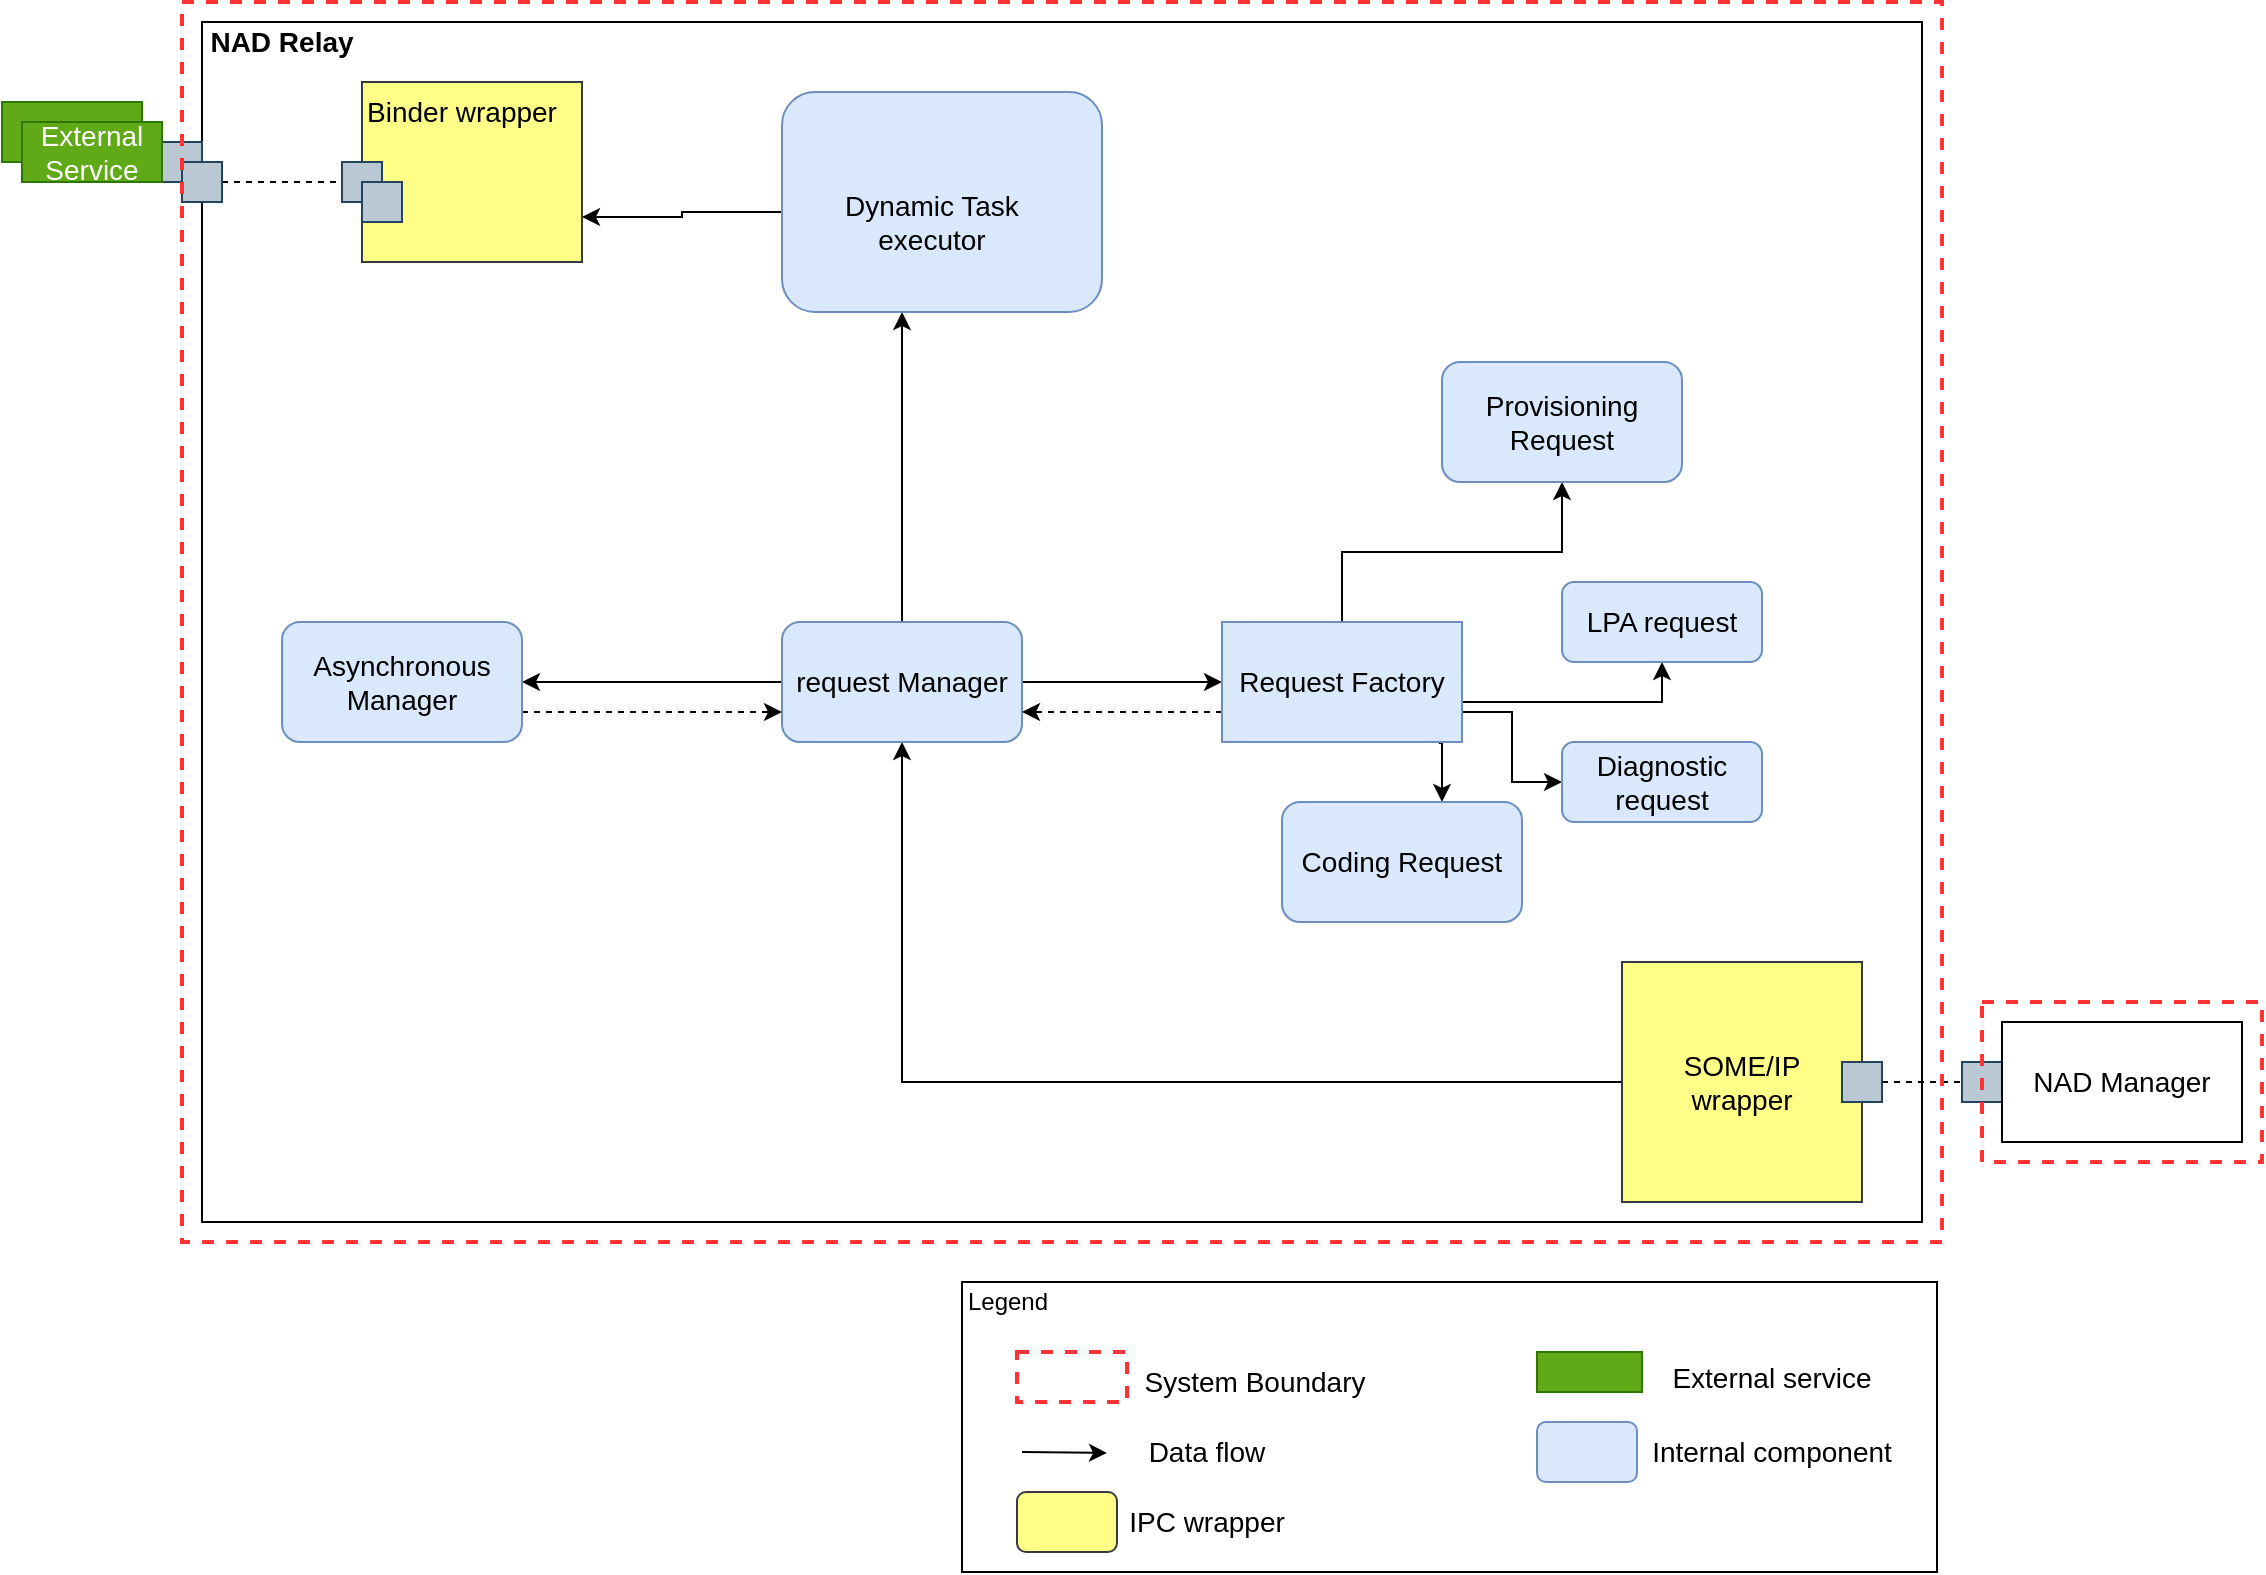 <mxfile version="22.1.2" type="device" pages="5">
  <diagram name="extensibilityoption1" id="ud0ESBajf8FOr6hMaF93">
    <mxGraphModel dx="2074" dy="1129" grid="1" gridSize="10" guides="1" tooltips="1" connect="1" arrows="1" fold="1" page="1" pageScale="1" pageWidth="850" pageHeight="1100" math="0" shadow="0">
      <root>
        <mxCell id="nECsS1ghImmFh269SCqu-0" />
        <mxCell id="nECsS1ghImmFh269SCqu-1" parent="nECsS1ghImmFh269SCqu-0" />
        <mxCell id="nECsS1ghImmFh269SCqu-3" value="" style="shape=folder;fontStyle=1;tabWidth=850;tabHeight=0;tabPosition=left;html=1;boundedLbl=1;fillColor=none;" parent="nECsS1ghImmFh269SCqu-1" vertex="1">
          <mxGeometry x="470" y="410" width="860" height="600" as="geometry" />
        </mxCell>
        <mxCell id="nECsS1ghImmFh269SCqu-4" value="&lt;b&gt;&lt;font style=&quot;font-size: 14px;&quot;&gt;NAD Relay&lt;/font&gt;&lt;/b&gt;" style="text;html=1;strokeColor=none;fillColor=none;align=center;verticalAlign=middle;whiteSpace=wrap;rounded=0;" parent="nECsS1ghImmFh269SCqu-1" vertex="1">
          <mxGeometry x="460" y="410" width="100" height="20" as="geometry" />
        </mxCell>
        <mxCell id="nECsS1ghImmFh269SCqu-5" style="edgeStyle=orthogonalEdgeStyle;rounded=0;orthogonalLoop=1;jettySize=auto;html=1;exitX=0;exitY=0.5;exitDx=0;exitDy=0;" parent="nECsS1ghImmFh269SCqu-1" source="nECsS1ghImmFh269SCqu-6" target="nECsS1ghImmFh269SCqu-12" edge="1">
          <mxGeometry relative="1" as="geometry" />
        </mxCell>
        <mxCell id="nECsS1ghImmFh269SCqu-6" value="&lt;font style=&quot;font-size: 14px;&quot;&gt;SOME/IP &lt;br&gt;wrapper&lt;/font&gt;" style="rounded=0;whiteSpace=wrap;html=1;fillColor=#ffff88;strokeColor=#36393d;" parent="nECsS1ghImmFh269SCqu-1" vertex="1">
          <mxGeometry x="1180" y="880" width="120" height="120" as="geometry" />
        </mxCell>
        <mxCell id="nECsS1ghImmFh269SCqu-9" style="edgeStyle=orthogonalEdgeStyle;rounded=0;orthogonalLoop=1;jettySize=auto;html=1;exitX=1;exitY=0.5;exitDx=0;exitDy=0;" parent="nECsS1ghImmFh269SCqu-1" source="nECsS1ghImmFh269SCqu-12" target="nECsS1ghImmFh269SCqu-18" edge="1">
          <mxGeometry relative="1" as="geometry" />
        </mxCell>
        <mxCell id="nECsS1ghImmFh269SCqu-10" style="edgeStyle=orthogonalEdgeStyle;rounded=0;orthogonalLoop=1;jettySize=auto;html=1;exitX=0;exitY=0.5;exitDx=0;exitDy=0;entryX=1;entryY=0.5;entryDx=0;entryDy=0;" parent="nECsS1ghImmFh269SCqu-1" source="nECsS1ghImmFh269SCqu-12" target="nECsS1ghImmFh269SCqu-27" edge="1">
          <mxGeometry relative="1" as="geometry" />
        </mxCell>
        <mxCell id="nECsS1ghImmFh269SCqu-11" style="edgeStyle=orthogonalEdgeStyle;rounded=0;orthogonalLoop=1;jettySize=auto;html=1;entryX=0.375;entryY=1;entryDx=0;entryDy=0;entryPerimeter=0;endArrow=classic;endFill=1;strokeColor=#000000;" parent="nECsS1ghImmFh269SCqu-1" source="nECsS1ghImmFh269SCqu-12" target="nECsS1ghImmFh269SCqu-22" edge="1">
          <mxGeometry relative="1" as="geometry" />
        </mxCell>
        <mxCell id="nECsS1ghImmFh269SCqu-12" value="&lt;font style=&quot;font-size: 14px;&quot;&gt;request Manager&lt;/font&gt;" style="rounded=1;whiteSpace=wrap;html=1;fillColor=#dae8fc;strokeColor=#6c8ebf;" parent="nECsS1ghImmFh269SCqu-1" vertex="1">
          <mxGeometry x="760" y="710" width="120" height="60" as="geometry" />
        </mxCell>
        <mxCell id="nECsS1ghImmFh269SCqu-13" style="edgeStyle=orthogonalEdgeStyle;rounded=0;orthogonalLoop=1;jettySize=auto;html=1;" parent="nECsS1ghImmFh269SCqu-1" source="nECsS1ghImmFh269SCqu-18" target="nECsS1ghImmFh269SCqu-19" edge="1">
          <mxGeometry relative="1" as="geometry" />
        </mxCell>
        <mxCell id="nECsS1ghImmFh269SCqu-14" style="edgeStyle=orthogonalEdgeStyle;rounded=0;orthogonalLoop=1;jettySize=auto;html=1;exitX=0.908;exitY=1.017;exitDx=0;exitDy=0;exitPerimeter=0;" parent="nECsS1ghImmFh269SCqu-1" source="nECsS1ghImmFh269SCqu-18" target="nECsS1ghImmFh269SCqu-20" edge="1">
          <mxGeometry relative="1" as="geometry">
            <Array as="points">
              <mxPoint x="1089" y="755" />
              <mxPoint x="1090" y="755" />
            </Array>
          </mxGeometry>
        </mxCell>
        <mxCell id="nECsS1ghImmFh269SCqu-15" style="edgeStyle=orthogonalEdgeStyle;rounded=0;orthogonalLoop=1;jettySize=auto;html=1;exitX=0;exitY=0.75;exitDx=0;exitDy=0;entryX=1;entryY=0.75;entryDx=0;entryDy=0;dashed=1;" parent="nECsS1ghImmFh269SCqu-1" source="nECsS1ghImmFh269SCqu-18" target="nECsS1ghImmFh269SCqu-12" edge="1">
          <mxGeometry relative="1" as="geometry" />
        </mxCell>
        <mxCell id="nECsS1ghImmFh269SCqu-16" style="edgeStyle=orthogonalEdgeStyle;rounded=0;orthogonalLoop=1;jettySize=auto;html=1;exitX=1;exitY=0.5;exitDx=0;exitDy=0;entryX=0.5;entryY=1;entryDx=0;entryDy=0;" parent="nECsS1ghImmFh269SCqu-1" source="nECsS1ghImmFh269SCqu-18" target="nECsS1ghImmFh269SCqu-28" edge="1">
          <mxGeometry relative="1" as="geometry">
            <Array as="points">
              <mxPoint x="1100" y="750" />
              <mxPoint x="1200" y="750" />
            </Array>
          </mxGeometry>
        </mxCell>
        <mxCell id="nECsS1ghImmFh269SCqu-17" style="edgeStyle=orthogonalEdgeStyle;rounded=0;orthogonalLoop=1;jettySize=auto;html=1;exitX=1;exitY=0.75;exitDx=0;exitDy=0;" parent="nECsS1ghImmFh269SCqu-1" source="nECsS1ghImmFh269SCqu-18" target="nECsS1ghImmFh269SCqu-30" edge="1">
          <mxGeometry relative="1" as="geometry" />
        </mxCell>
        <mxCell id="nECsS1ghImmFh269SCqu-18" value="&lt;font style=&quot;font-size: 14px;&quot;&gt;Request Factory&lt;/font&gt;" style="rounded=0;whiteSpace=wrap;html=1;fillColor=#dae8fc;strokeColor=#6c8ebf;" parent="nECsS1ghImmFh269SCqu-1" vertex="1">
          <mxGeometry x="980" y="710" width="120" height="60" as="geometry" />
        </mxCell>
        <mxCell id="nECsS1ghImmFh269SCqu-19" value="&lt;font style=&quot;font-size: 14px;&quot;&gt;Provisioning Request&lt;/font&gt;" style="rounded=1;whiteSpace=wrap;html=1;fillColor=#dae8fc;strokeColor=#6c8ebf;" parent="nECsS1ghImmFh269SCqu-1" vertex="1">
          <mxGeometry x="1090" y="580" width="120" height="60" as="geometry" />
        </mxCell>
        <mxCell id="nECsS1ghImmFh269SCqu-20" value="&lt;font style=&quot;font-size: 14px;&quot;&gt;Coding Request&lt;/font&gt;" style="rounded=1;whiteSpace=wrap;html=1;fillColor=#dae8fc;strokeColor=#6c8ebf;" parent="nECsS1ghImmFh269SCqu-1" vertex="1">
          <mxGeometry x="1010" y="800" width="120" height="60" as="geometry" />
        </mxCell>
        <mxCell id="nECsS1ghImmFh269SCqu-21" style="edgeStyle=orthogonalEdgeStyle;rounded=0;orthogonalLoop=1;jettySize=auto;html=1;exitX=0;exitY=0.545;exitDx=0;exitDy=0;entryX=1;entryY=0.75;entryDx=0;entryDy=0;endArrow=classic;endFill=1;strokeColor=#000000;exitPerimeter=0;" parent="nECsS1ghImmFh269SCqu-1" source="nECsS1ghImmFh269SCqu-22" target="nECsS1ghImmFh269SCqu-25" edge="1">
          <mxGeometry relative="1" as="geometry" />
        </mxCell>
        <mxCell id="nECsS1ghImmFh269SCqu-22" value="" style="rounded=1;whiteSpace=wrap;html=1;fillColor=#dae8fc;strokeColor=#6c8ebf;" parent="nECsS1ghImmFh269SCqu-1" vertex="1">
          <mxGeometry x="760" y="445" width="160" height="110" as="geometry" />
        </mxCell>
        <mxCell id="nECsS1ghImmFh269SCqu-23" value="" style="rounded=0;whiteSpace=wrap;html=1;fillColor=#60a917;strokeColor=#2D7600;fontColor=#ffffff;" parent="nECsS1ghImmFh269SCqu-1" vertex="1">
          <mxGeometry x="370" y="450" width="70" height="30" as="geometry" />
        </mxCell>
        <mxCell id="nECsS1ghImmFh269SCqu-25" value="" style="rounded=0;whiteSpace=wrap;html=1;fillColor=#ffff88;strokeColor=#36393d;" parent="nECsS1ghImmFh269SCqu-1" vertex="1">
          <mxGeometry x="550" y="440" width="110" height="90" as="geometry" />
        </mxCell>
        <mxCell id="nECsS1ghImmFh269SCqu-26" style="edgeStyle=orthogonalEdgeStyle;rounded=1;orthogonalLoop=1;jettySize=auto;html=1;exitX=1;exitY=0.75;exitDx=0;exitDy=0;entryX=0;entryY=0.75;entryDx=0;entryDy=0;dashed=1;" parent="nECsS1ghImmFh269SCqu-1" source="nECsS1ghImmFh269SCqu-27" target="nECsS1ghImmFh269SCqu-12" edge="1">
          <mxGeometry relative="1" as="geometry" />
        </mxCell>
        <mxCell id="nECsS1ghImmFh269SCqu-27" value="&lt;font style=&quot;font-size: 14px;&quot;&gt;Asynchronous Manager&lt;/font&gt;" style="rounded=1;whiteSpace=wrap;html=1;fillColor=#dae8fc;strokeColor=#6c8ebf;" parent="nECsS1ghImmFh269SCqu-1" vertex="1">
          <mxGeometry x="510" y="710" width="120" height="60" as="geometry" />
        </mxCell>
        <mxCell id="nECsS1ghImmFh269SCqu-28" value="&lt;font style=&quot;font-size: 14px;&quot;&gt;LPA request&lt;/font&gt;" style="rounded=1;whiteSpace=wrap;html=1;fillColor=#dae8fc;strokeColor=#6c8ebf;" parent="nECsS1ghImmFh269SCqu-1" vertex="1">
          <mxGeometry x="1150" y="690" width="100" height="40" as="geometry" />
        </mxCell>
        <mxCell id="nECsS1ghImmFh269SCqu-30" value="&lt;font style=&quot;font-size: 14px;&quot;&gt;Diagnostic request&lt;/font&gt;" style="rounded=1;whiteSpace=wrap;html=1;fillColor=#dae8fc;strokeColor=#6c8ebf;" parent="nECsS1ghImmFh269SCqu-1" vertex="1">
          <mxGeometry x="1150" y="770" width="100" height="40" as="geometry" />
        </mxCell>
        <mxCell id="nECsS1ghImmFh269SCqu-31" value="&lt;font style=&quot;font-size: 14px;&quot;&gt;Dynamic Task executor&lt;/font&gt;" style="text;html=1;strokeColor=none;fillColor=none;align=center;verticalAlign=middle;whiteSpace=wrap;rounded=0;" parent="nECsS1ghImmFh269SCqu-1" vertex="1">
          <mxGeometry x="780" y="500" width="110" height="20" as="geometry" />
        </mxCell>
        <mxCell id="nECsS1ghImmFh269SCqu-43" style="edgeStyle=orthogonalEdgeStyle;rounded=0;orthogonalLoop=1;jettySize=auto;html=1;exitX=1;exitY=0.5;exitDx=0;exitDy=0;entryX=0;entryY=0.5;entryDx=0;entryDy=0;endArrow=none;endFill=0;strokeColor=#000000;dashed=1;" parent="nECsS1ghImmFh269SCqu-1" source="nECsS1ghImmFh269SCqu-44" target="nECsS1ghImmFh269SCqu-45" edge="1">
          <mxGeometry relative="1" as="geometry" />
        </mxCell>
        <mxCell id="nECsS1ghImmFh269SCqu-44" value="" style="whiteSpace=wrap;html=1;aspect=fixed;fillColor=#bac8d3;strokeColor=#23445d;" parent="nECsS1ghImmFh269SCqu-1" vertex="1">
          <mxGeometry x="1290" y="930" width="20" height="20" as="geometry" />
        </mxCell>
        <mxCell id="nECsS1ghImmFh269SCqu-45" value="" style="whiteSpace=wrap;html=1;aspect=fixed;fillColor=#bac8d3;strokeColor=#23445d;" parent="nECsS1ghImmFh269SCqu-1" vertex="1">
          <mxGeometry x="1350" y="930" width="20" height="20" as="geometry" />
        </mxCell>
        <mxCell id="nECsS1ghImmFh269SCqu-49" style="edgeStyle=orthogonalEdgeStyle;rounded=0;orthogonalLoop=1;jettySize=auto;html=1;exitX=1;exitY=0.5;exitDx=0;exitDy=0;entryX=0;entryY=0.5;entryDx=0;entryDy=0;dashed=1;endArrow=none;endFill=0;strokeColor=#000000;" parent="nECsS1ghImmFh269SCqu-1" source="X6mMO-gExlBxThq-CyGS-2" target="nECsS1ghImmFh269SCqu-52" edge="1">
          <mxGeometry relative="1" as="geometry" />
        </mxCell>
        <mxCell id="nECsS1ghImmFh269SCqu-50" value="" style="whiteSpace=wrap;html=1;aspect=fixed;fillColor=#bac8d3;strokeColor=#23445d;" parent="nECsS1ghImmFh269SCqu-1" vertex="1">
          <mxGeometry x="450" y="470" width="20" height="20" as="geometry" />
        </mxCell>
        <mxCell id="nECsS1ghImmFh269SCqu-52" value="" style="whiteSpace=wrap;html=1;aspect=fixed;fillColor=#bac8d3;strokeColor=#23445d;" parent="nECsS1ghImmFh269SCqu-1" vertex="1">
          <mxGeometry x="540" y="480" width="20" height="20" as="geometry" />
        </mxCell>
        <mxCell id="X6mMO-gExlBxThq-CyGS-1" value="&lt;font style=&quot;font-size: 14px;&quot;&gt;External Service&lt;/font&gt;" style="rounded=0;whiteSpace=wrap;html=1;fillColor=#60a917;strokeColor=#2D7600;fontColor=#ffffff;" parent="nECsS1ghImmFh269SCqu-1" vertex="1">
          <mxGeometry x="380" y="460" width="70" height="30" as="geometry" />
        </mxCell>
        <mxCell id="X6mMO-gExlBxThq-CyGS-2" value="" style="whiteSpace=wrap;html=1;aspect=fixed;fillColor=#bac8d3;strokeColor=#23445d;" parent="nECsS1ghImmFh269SCqu-1" vertex="1">
          <mxGeometry x="460" y="480" width="20" height="20" as="geometry" />
        </mxCell>
        <mxCell id="X6mMO-gExlBxThq-CyGS-3" value="" style="whiteSpace=wrap;html=1;aspect=fixed;fillColor=#bac8d3;strokeColor=#23445d;" parent="nECsS1ghImmFh269SCqu-1" vertex="1">
          <mxGeometry x="550" y="490" width="20" height="20" as="geometry" />
        </mxCell>
        <mxCell id="X6mMO-gExlBxThq-CyGS-4" value="&lt;font style=&quot;font-size: 14px;&quot;&gt;Binder wrapper&lt;/font&gt;" style="text;html=1;strokeColor=none;fillColor=none;align=center;verticalAlign=middle;whiteSpace=wrap;rounded=0;" parent="nECsS1ghImmFh269SCqu-1" vertex="1">
          <mxGeometry x="550" y="440" width="100" height="30" as="geometry" />
        </mxCell>
        <mxCell id="X6mMO-gExlBxThq-CyGS-5" value="&lt;font style=&quot;font-size: 14px;&quot;&gt;NAD Manager&lt;/font&gt;" style="rounded=0;whiteSpace=wrap;html=1;" parent="nECsS1ghImmFh269SCqu-1" vertex="1">
          <mxGeometry x="1370" y="910" width="120" height="60" as="geometry" />
        </mxCell>
        <mxCell id="PekJ6wtBEWhMd24VhLqK-0" value="" style="rounded=0;whiteSpace=wrap;html=1;" parent="nECsS1ghImmFh269SCqu-1" vertex="1">
          <mxGeometry x="850" y="1040" width="487.5" height="145" as="geometry" />
        </mxCell>
        <mxCell id="PekJ6wtBEWhMd24VhLqK-1" value="Legend" style="text;html=1;strokeColor=none;fillColor=none;align=center;verticalAlign=middle;whiteSpace=wrap;rounded=0;" parent="nECsS1ghImmFh269SCqu-1" vertex="1">
          <mxGeometry x="837.5" y="1040" width="70" height="20" as="geometry" />
        </mxCell>
        <mxCell id="PekJ6wtBEWhMd24VhLqK-2" value="" style="endArrow=classic;html=1;rounded=0;" parent="nECsS1ghImmFh269SCqu-1" edge="1">
          <mxGeometry width="50" height="50" relative="1" as="geometry">
            <mxPoint x="880" y="1125" as="sourcePoint" />
            <mxPoint x="922.5" y="1125.5" as="targetPoint" />
          </mxGeometry>
        </mxCell>
        <mxCell id="PekJ6wtBEWhMd24VhLqK-4" value="&lt;font style=&quot;font-size: 14px;&quot;&gt;System Boundary&lt;/font&gt;" style="text;html=1;strokeColor=none;fillColor=none;align=center;verticalAlign=middle;whiteSpace=wrap;rounded=0;" parent="nECsS1ghImmFh269SCqu-1" vertex="1">
          <mxGeometry x="940" y="1075" width="112.5" height="30" as="geometry" />
        </mxCell>
        <mxCell id="PekJ6wtBEWhMd24VhLqK-5" value="&lt;font style=&quot;font-size: 14px;&quot;&gt;Data flow&lt;/font&gt;" style="text;html=1;strokeColor=none;fillColor=none;align=center;verticalAlign=middle;whiteSpace=wrap;rounded=0;" parent="nECsS1ghImmFh269SCqu-1" vertex="1">
          <mxGeometry x="920" y="1110" width="105" height="30" as="geometry" />
        </mxCell>
        <mxCell id="PekJ6wtBEWhMd24VhLqK-6" value="" style="rounded=1;whiteSpace=wrap;html=1;fillColor=#ffff88;strokeColor=#36393d;" parent="nECsS1ghImmFh269SCqu-1" vertex="1">
          <mxGeometry x="877.5" y="1145" width="50" height="30" as="geometry" />
        </mxCell>
        <mxCell id="PekJ6wtBEWhMd24VhLqK-7" value="&lt;font style=&quot;font-size: 14px;&quot;&gt;IPC wrapper&lt;/font&gt;" style="text;html=1;strokeColor=none;fillColor=none;align=center;verticalAlign=middle;whiteSpace=wrap;rounded=0;" parent="nECsS1ghImmFh269SCqu-1" vertex="1">
          <mxGeometry x="890" y="1145" width="165" height="30" as="geometry" />
        </mxCell>
        <mxCell id="PekJ6wtBEWhMd24VhLqK-8" value="" style="rounded=0;whiteSpace=wrap;html=1;fillColor=#60a917;strokeColor=#2D7600;fontColor=#ffffff;" parent="nECsS1ghImmFh269SCqu-1" vertex="1">
          <mxGeometry x="1137.5" y="1075" width="52.5" height="20" as="geometry" />
        </mxCell>
        <mxCell id="PekJ6wtBEWhMd24VhLqK-9" value="&lt;font style=&quot;font-size: 14px;&quot;&gt;External service&lt;/font&gt;" style="text;html=1;strokeColor=none;fillColor=none;align=center;verticalAlign=middle;whiteSpace=wrap;rounded=0;" parent="nECsS1ghImmFh269SCqu-1" vertex="1">
          <mxGeometry x="1180" y="1072.5" width="150" height="30" as="geometry" />
        </mxCell>
        <mxCell id="PekJ6wtBEWhMd24VhLqK-15" value="" style="rounded=0;whiteSpace=wrap;html=1;fillColor=none;gradientColor=#ffffff;dashed=1;strokeWidth=2;strokeColor=#FF3333;" parent="nECsS1ghImmFh269SCqu-1" vertex="1">
          <mxGeometry x="877.5" y="1075" width="55" height="25" as="geometry" />
        </mxCell>
        <mxCell id="PekJ6wtBEWhMd24VhLqK-16" value="" style="rounded=0;whiteSpace=wrap;html=1;fillColor=none;gradientColor=#ffffff;dashed=1;strokeWidth=2;strokeColor=#FF3333;" parent="nECsS1ghImmFh269SCqu-1" vertex="1">
          <mxGeometry x="460" y="400" width="880" height="620" as="geometry" />
        </mxCell>
        <mxCell id="PekJ6wtBEWhMd24VhLqK-17" value="" style="rounded=0;whiteSpace=wrap;html=1;fillColor=none;gradientColor=#ffffff;dashed=1;strokeWidth=2;strokeColor=#FF3333;" parent="nECsS1ghImmFh269SCqu-1" vertex="1">
          <mxGeometry x="1360" y="900" width="140" height="80" as="geometry" />
        </mxCell>
        <mxCell id="12lzkaDl7QFoMCaQvirC-0" value="" style="rounded=1;whiteSpace=wrap;html=1;fillColor=#dae8fc;strokeColor=#6c8ebf;" parent="nECsS1ghImmFh269SCqu-1" vertex="1">
          <mxGeometry x="1137.5" y="1110" width="50" height="30" as="geometry" />
        </mxCell>
        <mxCell id="12lzkaDl7QFoMCaQvirC-1" value="&lt;font style=&quot;font-size: 14px;&quot;&gt;Internal component&lt;/font&gt;" style="text;html=1;strokeColor=none;fillColor=none;align=center;verticalAlign=middle;whiteSpace=wrap;rounded=0;" parent="nECsS1ghImmFh269SCqu-1" vertex="1">
          <mxGeometry x="1180" y="1110" width="150" height="30" as="geometry" />
        </mxCell>
      </root>
    </mxGraphModel>
  </diagram>
  <diagram name="extensibilityoption2" id="3LRCUovrNRBKcMnqyQOZ">
    <mxGraphModel dx="2074" dy="1129" grid="1" gridSize="10" guides="1" tooltips="1" connect="1" arrows="1" fold="1" page="1" pageScale="1" pageWidth="850" pageHeight="1100" math="0" shadow="0">
      <root>
        <mxCell id="qJhfg4xTOjkHdJJhODWd-0" />
        <mxCell id="qJhfg4xTOjkHdJJhODWd-1" parent="qJhfg4xTOjkHdJJhODWd-0" />
        <mxCell id="qJhfg4xTOjkHdJJhODWd-2" value="" style="shape=folder;fontStyle=1;tabWidth=860;tabHeight=0;tabPosition=left;html=1;boundedLbl=1;fillColor=none;" parent="qJhfg4xTOjkHdJJhODWd-1" vertex="1">
          <mxGeometry x="530" y="320" width="800" height="620" as="geometry" />
        </mxCell>
        <mxCell id="qJhfg4xTOjkHdJJhODWd-3" value="&lt;b&gt;&lt;font style=&quot;font-size: 14px;&quot;&gt;NAD Relay&lt;/font&gt;&lt;/b&gt;" style="text;html=1;strokeColor=none;fillColor=none;align=center;verticalAlign=middle;whiteSpace=wrap;rounded=0;" parent="qJhfg4xTOjkHdJJhODWd-1" vertex="1">
          <mxGeometry x="530" y="320" width="80" height="20" as="geometry" />
        </mxCell>
        <mxCell id="qJhfg4xTOjkHdJJhODWd-5" value="&lt;font style=&quot;font-size: 14px;&quot;&gt;SOME/IP Stub&lt;/font&gt;" style="rounded=0;whiteSpace=wrap;html=1;fillColor=#ffff88;strokeColor=#36393d;" parent="qJhfg4xTOjkHdJJhODWd-1" vertex="1">
          <mxGeometry x="1190" y="810" width="120" height="120" as="geometry" />
        </mxCell>
        <mxCell id="qJhfg4xTOjkHdJJhODWd-24" value="&lt;font style=&quot;font-size: 14px;&quot;&gt;&lt;br&gt;&lt;br&gt;Binder Proxy&lt;/font&gt;" style="rounded=0;whiteSpace=wrap;html=1;fillColor=#ffff88;strokeColor=#36393d;" parent="qJhfg4xTOjkHdJJhODWd-1" vertex="1">
          <mxGeometry x="550" y="350" width="110" height="180" as="geometry" />
        </mxCell>
        <mxCell id="qJhfg4xTOjkHdJJhODWd-42" style="edgeStyle=orthogonalEdgeStyle;rounded=0;orthogonalLoop=1;jettySize=auto;html=1;exitX=1;exitY=0.5;exitDx=0;exitDy=0;entryX=0;entryY=0.5;entryDx=0;entryDy=0;endArrow=none;endFill=0;strokeColor=#000000;" parent="qJhfg4xTOjkHdJJhODWd-1" source="qJhfg4xTOjkHdJJhODWd-43" target="qJhfg4xTOjkHdJJhODWd-44" edge="1">
          <mxGeometry relative="1" as="geometry" />
        </mxCell>
        <mxCell id="qJhfg4xTOjkHdJJhODWd-43" value="" style="whiteSpace=wrap;html=1;aspect=fixed;fillColor=#bac8d3;strokeColor=#23445d;" parent="qJhfg4xTOjkHdJJhODWd-1" vertex="1">
          <mxGeometry x="1300" y="860" width="20" height="20" as="geometry" />
        </mxCell>
        <mxCell id="qJhfg4xTOjkHdJJhODWd-44" value="" style="whiteSpace=wrap;html=1;aspect=fixed;fillColor=#bac8d3;strokeColor=#23445d;" parent="qJhfg4xTOjkHdJJhODWd-1" vertex="1">
          <mxGeometry x="1360" y="860" width="20" height="20" as="geometry" />
        </mxCell>
        <mxCell id="qJhfg4xTOjkHdJJhODWd-50" style="edgeStyle=orthogonalEdgeStyle;rounded=0;orthogonalLoop=1;jettySize=auto;html=1;exitX=0.5;exitY=1;exitDx=0;exitDy=0;entryX=0;entryY=0.25;entryDx=0;entryDy=0;dashed=1;endArrow=none;endFill=0;strokeColor=#000000;" parent="qJhfg4xTOjkHdJJhODWd-1" source="qJhfg4xTOjkHdJJhODWd-51" target="qJhfg4xTOjkHdJJhODWd-24" edge="1">
          <mxGeometry relative="1" as="geometry" />
        </mxCell>
        <mxCell id="qJhfg4xTOjkHdJJhODWd-51" value="" style="whiteSpace=wrap;html=1;aspect=fixed;fillColor=#bac8d3;strokeColor=#23445d;" parent="qJhfg4xTOjkHdJJhODWd-1" vertex="1">
          <mxGeometry x="540" y="410" width="20" height="20" as="geometry" />
        </mxCell>
        <mxCell id="qJhfg4xTOjkHdJJhODWd-64" value="" style="rounded=0;whiteSpace=wrap;html=1;strokeColor=#36393d;fillColor=#cce5ff;" parent="qJhfg4xTOjkHdJJhODWd-1" vertex="1">
          <mxGeometry x="750" y="380" width="380" height="350" as="geometry" />
        </mxCell>
        <mxCell id="qJhfg4xTOjkHdJJhODWd-65" value="&lt;b&gt;&lt;font style=&quot;font-size: 14px;&quot;&gt;Mediator&lt;/font&gt;&lt;/b&gt;" style="text;html=1;strokeColor=none;fillColor=none;align=center;verticalAlign=middle;whiteSpace=wrap;rounded=0;" parent="qJhfg4xTOjkHdJJhODWd-1" vertex="1">
          <mxGeometry x="760" y="380" width="40" height="20" as="geometry" />
        </mxCell>
        <mxCell id="qJhfg4xTOjkHdJJhODWd-67" style="edgeStyle=orthogonalEdgeStyle;orthogonalLoop=1;jettySize=auto;html=1;exitX=1;exitY=0.5;exitDx=0;exitDy=0;entryX=0;entryY=0.75;entryDx=0;entryDy=0;strokeWidth=1;rounded=1;endArrow=none;endFill=0;startArrow=classic;startFill=1;" parent="qJhfg4xTOjkHdJJhODWd-1" source="qJhfg4xTOjkHdJJhODWd-66" target="qJhfg4xTOjkHdJJhODWd-5" edge="1">
          <mxGeometry relative="1" as="geometry">
            <Array as="points">
              <mxPoint x="980" y="690" />
              <mxPoint x="980" y="900" />
            </Array>
          </mxGeometry>
        </mxCell>
        <mxCell id="qJhfg4xTOjkHdJJhODWd-69" style="edgeStyle=orthogonalEdgeStyle;rounded=1;orthogonalLoop=1;jettySize=auto;html=1;exitX=0;exitY=0.5;exitDx=0;exitDy=0;entryX=0.991;entryY=0.894;entryDx=0;entryDy=0;entryPerimeter=0;startArrow=none;startFill=0;endArrow=classic;endFill=1;strokeWidth=1;" parent="qJhfg4xTOjkHdJJhODWd-1" source="qJhfg4xTOjkHdJJhODWd-66" target="qJhfg4xTOjkHdJJhODWd-24" edge="1">
          <mxGeometry relative="1" as="geometry">
            <Array as="points">
              <mxPoint x="700" y="690" />
              <mxPoint x="700" y="511" />
            </Array>
          </mxGeometry>
        </mxCell>
        <mxCell id="qJhfg4xTOjkHdJJhODWd-66" value="&lt;font style=&quot;font-size: 14px;&quot;&gt;Provisioning&lt;br&gt;request&lt;/font&gt;" style="rounded=0;whiteSpace=wrap;html=1;" parent="qJhfg4xTOjkHdJJhODWd-1" vertex="1">
          <mxGeometry x="880" y="670" width="80" height="40" as="geometry" />
        </mxCell>
        <mxCell id="qJhfg4xTOjkHdJJhODWd-71" style="edgeStyle=orthogonalEdgeStyle;rounded=1;orthogonalLoop=1;jettySize=auto;html=1;exitX=0;exitY=0.5;exitDx=0;exitDy=0;entryX=1;entryY=0.75;entryDx=0;entryDy=0;startArrow=none;startFill=0;endArrow=classic;endFill=1;strokeWidth=1;" parent="qJhfg4xTOjkHdJJhODWd-1" source="qJhfg4xTOjkHdJJhODWd-68" target="qJhfg4xTOjkHdJJhODWd-24" edge="1">
          <mxGeometry relative="1" as="geometry">
            <Array as="points">
              <mxPoint x="730" y="630" />
              <mxPoint x="730" y="485" />
            </Array>
          </mxGeometry>
        </mxCell>
        <mxCell id="qJhfg4xTOjkHdJJhODWd-68" value="&lt;font style=&quot;font-size: 14px;&quot;&gt;Coding request&lt;/font&gt;" style="rounded=0;whiteSpace=wrap;html=1;" parent="qJhfg4xTOjkHdJJhODWd-1" vertex="1">
          <mxGeometry x="880" y="610" width="80" height="40" as="geometry" />
        </mxCell>
        <mxCell id="qJhfg4xTOjkHdJJhODWd-74" style="edgeStyle=orthogonalEdgeStyle;rounded=1;orthogonalLoop=1;jettySize=auto;html=1;exitX=0;exitY=0.5;exitDx=0;exitDy=0;entryX=1;entryY=0.5;entryDx=0;entryDy=0;startArrow=none;startFill=0;endArrow=classic;endFill=1;strokeWidth=1;" parent="qJhfg4xTOjkHdJJhODWd-1" source="qJhfg4xTOjkHdJJhODWd-72" target="qJhfg4xTOjkHdJJhODWd-24" edge="1">
          <mxGeometry relative="1" as="geometry" />
        </mxCell>
        <mxCell id="qJhfg4xTOjkHdJJhODWd-72" value="&lt;font style=&quot;font-size: 14px;&quot;&gt;LPA request&lt;/font&gt;" style="rounded=0;whiteSpace=wrap;html=1;strokeColor=#82b366;fillColor=#FFFFFF;gradientColor=none;" parent="qJhfg4xTOjkHdJJhODWd-1" vertex="1">
          <mxGeometry x="880" y="550" width="80" height="40" as="geometry" />
        </mxCell>
        <mxCell id="qJhfg4xTOjkHdJJhODWd-77" style="edgeStyle=orthogonalEdgeStyle;rounded=1;orthogonalLoop=1;jettySize=auto;html=1;exitX=0;exitY=0.5;exitDx=0;exitDy=0;entryX=1.018;entryY=0.322;entryDx=0;entryDy=0;entryPerimeter=0;startArrow=none;startFill=0;endArrow=classic;endFill=1;strokeWidth=1;" parent="qJhfg4xTOjkHdJJhODWd-1" source="qJhfg4xTOjkHdJJhODWd-75" target="qJhfg4xTOjkHdJJhODWd-24" edge="1">
          <mxGeometry relative="1" as="geometry">
            <Array as="points">
              <mxPoint x="780" y="500" />
              <mxPoint x="780" y="408" />
            </Array>
          </mxGeometry>
        </mxCell>
        <mxCell id="qJhfg4xTOjkHdJJhODWd-75" value="&lt;font style=&quot;font-size: 14px;&quot;&gt;Diagnostic request&lt;/font&gt;" style="rounded=0;whiteSpace=wrap;html=1;strokeColor=#82b366;fillColor=#FFFFFF;gradientColor=none;" parent="qJhfg4xTOjkHdJJhODWd-1" vertex="1">
          <mxGeometry x="880" y="480" width="80" height="40" as="geometry" />
        </mxCell>
        <mxCell id="qJhfg4xTOjkHdJJhODWd-79" style="edgeStyle=orthogonalEdgeStyle;rounded=1;orthogonalLoop=1;jettySize=auto;html=1;entryX=1;entryY=0.5;entryDx=0;entryDy=0;startArrow=none;startFill=0;endArrow=classic;endFill=1;strokeWidth=1;" parent="qJhfg4xTOjkHdJJhODWd-1" edge="1">
          <mxGeometry relative="1" as="geometry">
            <mxPoint x="1190" y="880" as="sourcePoint" />
            <mxPoint x="960" y="640" as="targetPoint" />
            <Array as="points">
              <mxPoint x="1000" y="880" />
              <mxPoint x="1000" y="640" />
            </Array>
          </mxGeometry>
        </mxCell>
        <mxCell id="qJhfg4xTOjkHdJJhODWd-80" style="edgeStyle=orthogonalEdgeStyle;rounded=1;orthogonalLoop=1;jettySize=auto;html=1;exitX=0.008;exitY=0.425;exitDx=0;exitDy=0;entryX=1;entryY=0.5;entryDx=0;entryDy=0;startArrow=none;startFill=0;endArrow=classic;endFill=1;strokeWidth=1;exitPerimeter=0;" parent="qJhfg4xTOjkHdJJhODWd-1" source="qJhfg4xTOjkHdJJhODWd-5" edge="1">
          <mxGeometry relative="1" as="geometry">
            <mxPoint x="1180" y="950" as="sourcePoint" />
            <mxPoint x="960" y="580" as="targetPoint" />
            <Array as="points">
              <mxPoint x="1020" y="861" />
              <mxPoint x="1020" y="580" />
            </Array>
          </mxGeometry>
        </mxCell>
        <mxCell id="qJhfg4xTOjkHdJJhODWd-81" style="edgeStyle=orthogonalEdgeStyle;rounded=1;orthogonalLoop=1;jettySize=auto;html=1;exitX=0;exitY=0.25;exitDx=0;exitDy=0;entryX=1;entryY=0.5;entryDx=0;entryDy=0;startArrow=none;startFill=0;endArrow=classic;endFill=1;strokeWidth=1;" parent="qJhfg4xTOjkHdJJhODWd-1" source="qJhfg4xTOjkHdJJhODWd-5" edge="1">
          <mxGeometry relative="1" as="geometry">
            <mxPoint x="1180" y="920" as="sourcePoint" />
            <mxPoint x="960" y="510" as="targetPoint" />
            <Array as="points">
              <mxPoint x="1060" y="840" />
              <mxPoint x="1060" y="510" />
            </Array>
          </mxGeometry>
        </mxCell>
        <mxCell id="jjuH7RorhVa-FvwDe_rg-0" value="" style="rounded=0;whiteSpace=wrap;html=1;" parent="qJhfg4xTOjkHdJJhODWd-1" vertex="1">
          <mxGeometry x="851.25" y="970" width="487.5" height="145" as="geometry" />
        </mxCell>
        <mxCell id="jjuH7RorhVa-FvwDe_rg-1" value="Legend" style="text;html=1;strokeColor=none;fillColor=none;align=center;verticalAlign=middle;whiteSpace=wrap;rounded=0;" parent="qJhfg4xTOjkHdJJhODWd-1" vertex="1">
          <mxGeometry x="838.75" y="970" width="70" height="20" as="geometry" />
        </mxCell>
        <mxCell id="jjuH7RorhVa-FvwDe_rg-2" value="" style="endArrow=classic;html=1;rounded=0;" parent="qJhfg4xTOjkHdJJhODWd-1" edge="1">
          <mxGeometry width="50" height="50" relative="1" as="geometry">
            <mxPoint x="881.25" y="1055" as="sourcePoint" />
            <mxPoint x="923.75" y="1055.5" as="targetPoint" />
          </mxGeometry>
        </mxCell>
        <mxCell id="jjuH7RorhVa-FvwDe_rg-4" value="&lt;font style=&quot;font-size: 14px;&quot;&gt;System Boundary&lt;/font&gt;" style="text;html=1;strokeColor=none;fillColor=none;align=center;verticalAlign=middle;whiteSpace=wrap;rounded=0;" parent="qJhfg4xTOjkHdJJhODWd-1" vertex="1">
          <mxGeometry x="940" y="1005" width="113.75" height="30" as="geometry" />
        </mxCell>
        <mxCell id="jjuH7RorhVa-FvwDe_rg-5" value="&lt;font style=&quot;font-size: 14px;&quot;&gt;Data flow&lt;/font&gt;" style="text;html=1;strokeColor=none;fillColor=none;align=center;verticalAlign=middle;whiteSpace=wrap;rounded=0;" parent="qJhfg4xTOjkHdJJhODWd-1" vertex="1">
          <mxGeometry x="918.75" y="1040" width="105" height="30" as="geometry" />
        </mxCell>
        <mxCell id="jjuH7RorhVa-FvwDe_rg-6" value="" style="rounded=1;whiteSpace=wrap;html=1;fillColor=#ffff88;strokeColor=#36393d;" parent="qJhfg4xTOjkHdJJhODWd-1" vertex="1">
          <mxGeometry x="878.75" y="1075" width="50" height="30" as="geometry" />
        </mxCell>
        <mxCell id="jjuH7RorhVa-FvwDe_rg-7" value="&lt;font style=&quot;font-size: 14px;&quot;&gt;IPC Proxy/Stub object&lt;/font&gt;" style="text;html=1;strokeColor=none;fillColor=none;align=center;verticalAlign=middle;whiteSpace=wrap;rounded=0;" parent="qJhfg4xTOjkHdJJhODWd-1" vertex="1">
          <mxGeometry x="918.75" y="1075" width="165" height="30" as="geometry" />
        </mxCell>
        <mxCell id="jjuH7RorhVa-FvwDe_rg-8" value="" style="rounded=0;whiteSpace=wrap;html=1;fillColor=#60a917;strokeColor=#2D7600;fontColor=#ffffff;" parent="qJhfg4xTOjkHdJJhODWd-1" vertex="1">
          <mxGeometry x="1141.25" y="1035" width="52.5" height="20" as="geometry" />
        </mxCell>
        <mxCell id="jjuH7RorhVa-FvwDe_rg-9" value="&lt;font style=&quot;font-size: 14px;&quot;&gt;External service&lt;/font&gt;" style="text;html=1;strokeColor=none;fillColor=none;align=center;verticalAlign=middle;whiteSpace=wrap;rounded=0;" parent="qJhfg4xTOjkHdJJhODWd-1" vertex="1">
          <mxGeometry x="1190" y="1030" width="150" height="30" as="geometry" />
        </mxCell>
        <mxCell id="jjuH7RorhVa-FvwDe_rg-11" value="&lt;font style=&quot;font-size: 14px;&quot;&gt;Internal component&lt;/font&gt;" style="text;html=1;strokeColor=none;fillColor=none;align=center;verticalAlign=middle;whiteSpace=wrap;rounded=0;" parent="qJhfg4xTOjkHdJJhODWd-1" vertex="1">
          <mxGeometry x="1193.75" y="995" width="128.75" height="30" as="geometry" />
        </mxCell>
        <mxCell id="jjuH7RorhVa-FvwDe_rg-13" value="" style="rounded=0;whiteSpace=wrap;html=1;fillColor=none;gradientColor=#ffffff;dashed=1;strokeWidth=2;strokeColor=#FF3333;" parent="qJhfg4xTOjkHdJJhODWd-1" vertex="1">
          <mxGeometry x="878.75" y="1005" width="55" height="25" as="geometry" />
        </mxCell>
        <mxCell id="TXOIGUGWBJ_wL4sFUYWO-5" style="edgeStyle=orthogonalEdgeStyle;rounded=0;orthogonalLoop=1;jettySize=auto;html=1;exitX=1;exitY=0.5;exitDx=0;exitDy=0;entryX=0;entryY=0.5;entryDx=0;entryDy=0;endArrow=none;endFill=0;" parent="qJhfg4xTOjkHdJJhODWd-1" source="jjuH7RorhVa-FvwDe_rg-14" target="qJhfg4xTOjkHdJJhODWd-51" edge="1">
          <mxGeometry relative="1" as="geometry" />
        </mxCell>
        <mxCell id="jjuH7RorhVa-FvwDe_rg-14" value="" style="whiteSpace=wrap;html=1;aspect=fixed;fillColor=#bac8d3;strokeColor=#23445d;" parent="qJhfg4xTOjkHdJJhODWd-1" vertex="1">
          <mxGeometry x="480" y="410" width="20" height="20" as="geometry" />
        </mxCell>
        <mxCell id="jjuH7RorhVa-FvwDe_rg-16" value="" style="whiteSpace=wrap;html=1;aspect=fixed;fillColor=#bac8d3;strokeColor=#23445d;" parent="qJhfg4xTOjkHdJJhODWd-1" vertex="1">
          <mxGeometry x="550" y="420" width="20" height="20" as="geometry" />
        </mxCell>
        <mxCell id="jjuH7RorhVa-FvwDe_rg-17" value="" style="rounded=0;whiteSpace=wrap;html=1;fillColor=#60a917;strokeColor=#2D7600;fontColor=#ffffff;" parent="qJhfg4xTOjkHdJJhODWd-1" vertex="1">
          <mxGeometry x="390" y="390" width="80" height="40" as="geometry" />
        </mxCell>
        <mxCell id="TXOIGUGWBJ_wL4sFUYWO-1" value="&lt;font style=&quot;font-size: 14px;&quot;&gt;NAD Manager&lt;/font&gt;" style="rounded=0;whiteSpace=wrap;html=1;" parent="qJhfg4xTOjkHdJJhODWd-1" vertex="1">
          <mxGeometry x="1380" y="845" width="120" height="60" as="geometry" />
        </mxCell>
        <mxCell id="TXOIGUGWBJ_wL4sFUYWO-2" value="" style="rounded=0;whiteSpace=wrap;html=1;fillColor=none;gradientColor=#ffffff;dashed=1;strokeWidth=2;strokeColor=#FF3333;" parent="qJhfg4xTOjkHdJJhODWd-1" vertex="1">
          <mxGeometry x="1370" y="840" width="140" height="75" as="geometry" />
        </mxCell>
        <mxCell id="TXOIGUGWBJ_wL4sFUYWO-6" value="&lt;font style=&quot;font-size: 14px;&quot;&gt;External Service&lt;/font&gt;" style="rounded=0;whiteSpace=wrap;html=1;fillColor=#60a917;strokeColor=#2D7600;fontColor=#ffffff;" parent="qJhfg4xTOjkHdJJhODWd-1" vertex="1">
          <mxGeometry x="400" y="400" width="80" height="40" as="geometry" />
        </mxCell>
        <mxCell id="TXOIGUGWBJ_wL4sFUYWO-8" value="" style="whiteSpace=wrap;html=1;aspect=fixed;fillColor=#bac8d3;strokeColor=#23445d;" parent="qJhfg4xTOjkHdJJhODWd-1" vertex="1">
          <mxGeometry x="490" y="420" width="20" height="20" as="geometry" />
        </mxCell>
        <mxCell id="TXOIGUGWBJ_wL4sFUYWO-9" value="" style="rounded=0;whiteSpace=wrap;html=1;fillColor=none;gradientColor=#ffffff;dashed=1;strokeWidth=2;strokeColor=#FF3333;" parent="qJhfg4xTOjkHdJJhODWd-1" vertex="1">
          <mxGeometry x="522.5" y="310" width="817.5" height="640" as="geometry" />
        </mxCell>
        <mxCell id="TXOIGUGWBJ_wL4sFUYWO-10" value="" style="rounded=0;whiteSpace=wrap;html=1;fillColor=#b1ddf0;strokeColor=#10739e;" parent="qJhfg4xTOjkHdJJhODWd-1" vertex="1">
          <mxGeometry x="1141.25" y="1000" width="50" height="20" as="geometry" />
        </mxCell>
      </root>
    </mxGraphModel>
  </diagram>
  <diagram name="RemoteStubmonitor_sip" id="NrcXNEHN-gRx7V6szmhi">
    <mxGraphModel dx="2924" dy="1129" grid="1" gridSize="10" guides="1" tooltips="1" connect="1" arrows="1" fold="1" page="1" pageScale="1" pageWidth="850" pageHeight="1100" math="0" shadow="0">
      <root>
        <mxCell id="MicEdj7X82-UYUuInb1l-0" />
        <mxCell id="MicEdj7X82-UYUuInb1l-1" parent="MicEdj7X82-UYUuInb1l-0" />
        <mxCell id="MicEdj7X82-UYUuInb1l-2" value="" style="shape=folder;fontStyle=1;tabWidth=130;tabHeight=30;tabPosition=left;html=1;boundedLbl=1;fillColor=#eeeeee;strokeColor=#36393d;" parent="MicEdj7X82-UYUuInb1l-1" vertex="1">
          <mxGeometry x="120" y="400" width="420" height="960" as="geometry" />
        </mxCell>
        <mxCell id="MicEdj7X82-UYUuInb1l-3" value="SomeIP Wrapper" style="text;html=1;strokeColor=none;fillColor=none;align=center;verticalAlign=middle;whiteSpace=wrap;rounded=0;" parent="MicEdj7X82-UYUuInb1l-1" vertex="1">
          <mxGeometry x="130" y="400" width="100" height="20" as="geometry" />
        </mxCell>
        <mxCell id="yxknnj5L3JGjGKHGqxcG-5" style="edgeStyle=orthogonalEdgeStyle;rounded=0;orthogonalLoop=1;jettySize=auto;html=1;exitX=1;exitY=0.25;exitDx=0;exitDy=0;startArrow=none;startFill=0;endArrow=classic;endFill=1;endSize=6;strokeWidth=1;" parent="MicEdj7X82-UYUuInb1l-1" source="MicEdj7X82-UYUuInb1l-6" target="MicEdj7X82-UYUuInb1l-10" edge="1">
          <mxGeometry relative="1" as="geometry">
            <Array as="points">
              <mxPoint x="780" y="663" />
            </Array>
          </mxGeometry>
        </mxCell>
        <mxCell id="yxknnj5L3JGjGKHGqxcG-9" style="edgeStyle=orthogonalEdgeStyle;rounded=0;orthogonalLoop=1;jettySize=auto;html=1;exitX=1;exitY=0.75;exitDx=0;exitDy=0;entryX=0.5;entryY=0;entryDx=0;entryDy=0;startArrow=none;startFill=0;endArrow=classic;endFill=1;endSize=6;strokeWidth=1;" parent="MicEdj7X82-UYUuInb1l-1" source="MicEdj7X82-UYUuInb1l-6" target="MicEdj7X82-UYUuInb1l-10" edge="1">
          <mxGeometry relative="1" as="geometry">
            <Array as="points">
              <mxPoint x="510" y="720" />
              <mxPoint x="720" y="720" />
            </Array>
          </mxGeometry>
        </mxCell>
        <mxCell id="yxknnj5L3JGjGKHGqxcG-10" style="edgeStyle=orthogonalEdgeStyle;rounded=0;orthogonalLoop=1;jettySize=auto;html=1;exitX=1;exitY=0.5;exitDx=0;exitDy=0;entryX=0.75;entryY=0;entryDx=0;entryDy=0;startArrow=none;startFill=0;endArrow=classic;endFill=1;endSize=6;strokeWidth=1;" parent="MicEdj7X82-UYUuInb1l-1" source="MicEdj7X82-UYUuInb1l-6" target="MicEdj7X82-UYUuInb1l-10" edge="1">
          <mxGeometry relative="1" as="geometry">
            <Array as="points">
              <mxPoint x="510" y="690" />
              <mxPoint x="765" y="690" />
            </Array>
          </mxGeometry>
        </mxCell>
        <mxCell id="yxknnj5L3JGjGKHGqxcG-14" style="edgeStyle=orthogonalEdgeStyle;rounded=0;orthogonalLoop=1;jettySize=auto;html=1;exitX=1;exitY=0.75;exitDx=0;exitDy=0;entryX=0.1;entryY=0;entryDx=0;entryDy=0;entryPerimeter=0;startArrow=none;startFill=0;endArrow=classic;endFill=1;endSize=6;strokeWidth=1;" parent="MicEdj7X82-UYUuInb1l-1" source="MicEdj7X82-UYUuInb1l-6" target="MicEdj7X82-UYUuInb1l-10" edge="1">
          <mxGeometry relative="1" as="geometry">
            <Array as="points">
              <mxPoint x="510" y="780" />
              <mxPoint x="648" y="780" />
            </Array>
          </mxGeometry>
        </mxCell>
        <mxCell id="MicEdj7X82-UYUuInb1l-6" value="Proxy Base" style="rounded=0;whiteSpace=wrap;html=1;" parent="MicEdj7X82-UYUuInb1l-1" vertex="1">
          <mxGeometry x="390" y="630" width="120" height="160" as="geometry" />
        </mxCell>
        <mxCell id="yxknnj5L3JGjGKHGqxcG-12" style="edgeStyle=orthogonalEdgeStyle;rounded=0;orthogonalLoop=1;jettySize=auto;html=1;exitX=0.25;exitY=0;exitDx=0;exitDy=0;entryX=1;entryY=0.75;entryDx=0;entryDy=0;startArrow=none;startFill=0;endArrow=classic;endFill=1;endSize=6;strokeWidth=1;" parent="MicEdj7X82-UYUuInb1l-1" source="MicEdj7X82-UYUuInb1l-10" target="MicEdj7X82-UYUuInb1l-6" edge="1">
          <mxGeometry relative="1" as="geometry" />
        </mxCell>
        <mxCell id="MicEdj7X82-UYUuInb1l-10" value="" style="rounded=0;whiteSpace=wrap;html=1;fillColor=#ffff88;strokeColor=#36393d;" parent="MicEdj7X82-UYUuInb1l-1" vertex="1">
          <mxGeometry x="630" y="880" width="180" height="145" as="geometry" />
        </mxCell>
        <mxCell id="MicEdj7X82-UYUuInb1l-11" value="commonAPI" style="rounded=0;whiteSpace=wrap;html=1;" parent="MicEdj7X82-UYUuInb1l-1" vertex="1">
          <mxGeometry x="680" y="895" width="80" height="50" as="geometry" />
        </mxCell>
        <mxCell id="MicEdj7X82-UYUuInb1l-12" value="Vsomeip" style="rounded=0;whiteSpace=wrap;html=1;" parent="MicEdj7X82-UYUuInb1l-1" vertex="1">
          <mxGeometry x="680" y="955" width="80" height="40" as="geometry" />
        </mxCell>
        <mxCell id="ngChDyhlWm1a99MIZPPX-5" style="edgeStyle=orthogonalEdgeStyle;rounded=1;orthogonalLoop=1;jettySize=auto;html=1;exitX=1;exitY=0.5;exitDx=0;exitDy=0;entryX=0.5;entryY=1;entryDx=0;entryDy=0;startArrow=none;startFill=0;endArrow=block;endFill=0;endSize=17;" parent="MicEdj7X82-UYUuInb1l-1" source="MicEdj7X82-UYUuInb1l-19" target="MicEdj7X82-UYUuInb1l-6" edge="1">
          <mxGeometry relative="1" as="geometry" />
        </mxCell>
        <mxCell id="MicEdj7X82-UYUuInb1l-19" value="Temp Monitor &lt;br&gt;Proxy" style="html=1;dropTarget=0;" parent="MicEdj7X82-UYUuInb1l-1" vertex="1">
          <mxGeometry x="220" y="790" width="100" height="120" as="geometry" />
        </mxCell>
        <mxCell id="ngChDyhlWm1a99MIZPPX-3" style="edgeStyle=orthogonalEdgeStyle;rounded=1;orthogonalLoop=1;jettySize=auto;html=1;exitX=1;exitY=0.5;exitDx=0;exitDy=0;startArrow=none;startFill=0;entryX=0.5;entryY=0;entryDx=0;entryDy=0;endArrow=block;endFill=0;endSize=17;" parent="MicEdj7X82-UYUuInb1l-1" source="MicEdj7X82-UYUuInb1l-21" target="MicEdj7X82-UYUuInb1l-6" edge="1">
          <mxGeometry relative="1" as="geometry">
            <mxPoint x="390" y="670" as="targetPoint" />
            <Array as="points">
              <mxPoint x="450" y="505" />
            </Array>
          </mxGeometry>
        </mxCell>
        <mxCell id="MicEdj7X82-UYUuInb1l-21" value="WakeupD Proxy" style="html=1;dropTarget=0;" parent="MicEdj7X82-UYUuInb1l-1" vertex="1">
          <mxGeometry x="220" y="440" width="100" height="130" as="geometry" />
        </mxCell>
        <mxCell id="MicEdj7X82-UYUuInb1l-46" value="" style="shape=folder;fontStyle=1;tabWidth=100;tabHeight=30;tabPosition=left;html=1;boundedLbl=1;strokeColor=#36393d;fillColor=#cce5ff;" parent="MicEdj7X82-UYUuInb1l-1" vertex="1">
          <mxGeometry x="-230" y="390" width="270" height="990" as="geometry" />
        </mxCell>
        <mxCell id="MicEdj7X82-UYUuInb1l-47" style="edgeStyle=orthogonalEdgeStyle;rounded=0;orthogonalLoop=1;jettySize=auto;html=1;entryX=0;entryY=0.5;entryDx=0;entryDy=0;strokeColor=#000000;exitX=1;exitY=0.5;exitDx=0;exitDy=0;" parent="MicEdj7X82-UYUuInb1l-1" source="MicEdj7X82-UYUuInb1l-68" target="MicEdj7X82-UYUuInb1l-21" edge="1">
          <mxGeometry relative="1" as="geometry">
            <Array as="points">
              <mxPoint x="-50" y="505" />
            </Array>
          </mxGeometry>
        </mxCell>
        <mxCell id="MicEdj7X82-UYUuInb1l-48" value="" style="rounded=0;whiteSpace=wrap;html=1;fillColor=none;" parent="MicEdj7X82-UYUuInb1l-1" vertex="1">
          <mxGeometry x="-150" y="430" width="120" height="150" as="geometry" />
        </mxCell>
        <mxCell id="ngChDyhlWm1a99MIZPPX-4" style="edgeStyle=orthogonalEdgeStyle;rounded=1;orthogonalLoop=1;jettySize=auto;html=1;exitX=1;exitY=0.5;exitDx=0;exitDy=0;entryX=0;entryY=0.75;entryDx=0;entryDy=0;startArrow=none;startFill=0;endSize=17;endArrow=block;endFill=0;" parent="MicEdj7X82-UYUuInb1l-1" source="MicEdj7X82-UYUuInb1l-54" target="MicEdj7X82-UYUuInb1l-6" edge="1">
          <mxGeometry relative="1" as="geometry" />
        </mxCell>
        <mxCell id="MicEdj7X82-UYUuInb1l-54" value="DirectHTTP Proxy" style="html=1;dropTarget=0;" parent="MicEdj7X82-UYUuInb1l-1" vertex="1">
          <mxGeometry x="220" y="620" width="100" height="110" as="geometry" />
        </mxCell>
        <mxCell id="MicEdj7X82-UYUuInb1l-55" value="create proxy" style="text;html=1;strokeColor=none;fillColor=none;align=center;verticalAlign=middle;whiteSpace=wrap;rounded=0;" parent="MicEdj7X82-UYUuInb1l-1" vertex="1">
          <mxGeometry x="40" y="480" width="90" height="20" as="geometry" />
        </mxCell>
        <mxCell id="MicEdj7X82-UYUuInb1l-59" value="sub-service" style="text;html=1;strokeColor=none;fillColor=none;align=center;verticalAlign=middle;whiteSpace=wrap;rounded=0;" parent="MicEdj7X82-UYUuInb1l-1" vertex="1">
          <mxGeometry x="-230" y="400" width="100" height="20" as="geometry" />
        </mxCell>
        <mxCell id="MicEdj7X82-UYUuInb1l-61" value="SomeIP Stack" style="text;html=1;strokeColor=none;fillColor=none;align=center;verticalAlign=middle;whiteSpace=wrap;rounded=0;" parent="MicEdj7X82-UYUuInb1l-1" vertex="1">
          <mxGeometry x="640" y="885" width="40" height="20" as="geometry" />
        </mxCell>
        <mxCell id="MicEdj7X82-UYUuInb1l-62" value="" style="shape=folder;fontStyle=1;tabWidth=80;tabHeight=30;tabPosition=left;html=1;boundedLbl=1;fillColor=#cdeb8b;strokeColor=#36393d;" parent="MicEdj7X82-UYUuInb1l-1" vertex="1">
          <mxGeometry x="860" y="820" width="160" height="195" as="geometry" />
        </mxCell>
        <mxCell id="MicEdj7X82-UYUuInb1l-63" value="Nad Manager" style="text;html=1;strokeColor=none;fillColor=none;align=center;verticalAlign=middle;whiteSpace=wrap;rounded=0;" parent="MicEdj7X82-UYUuInb1l-1" vertex="1">
          <mxGeometry x="880" y="825" width="40" height="20" as="geometry" />
        </mxCell>
        <mxCell id="MicEdj7X82-UYUuInb1l-65" style="edgeStyle=orthogonalEdgeStyle;rounded=0;orthogonalLoop=1;jettySize=auto;html=1;exitX=0;exitY=0.5;exitDx=0;exitDy=0;entryX=1;entryY=0.25;entryDx=0;entryDy=0;startArrow=classic;startFill=1;endArrow=classic;endFill=1;strokeColor=#000000;" parent="MicEdj7X82-UYUuInb1l-1" source="MicEdj7X82-UYUuInb1l-64" target="MicEdj7X82-UYUuInb1l-10" edge="1">
          <mxGeometry relative="1" as="geometry" />
        </mxCell>
        <mxCell id="MicEdj7X82-UYUuInb1l-64" value="WakeupD Stub" style="rounded=0;whiteSpace=wrap;html=1;" parent="MicEdj7X82-UYUuInb1l-1" vertex="1">
          <mxGeometry x="890" y="855" width="100" height="40" as="geometry" />
        </mxCell>
        <mxCell id="MicEdj7X82-UYUuInb1l-66" value="create runtime" style="text;html=1;strokeColor=none;fillColor=none;align=center;verticalAlign=middle;whiteSpace=wrap;rounded=0;" parent="MicEdj7X82-UYUuInb1l-1" vertex="1">
          <mxGeometry x="555" y="640" width="110" height="20" as="geometry" />
        </mxCell>
        <mxCell id="MicEdj7X82-UYUuInb1l-67" value="RemoteIF" style="text;html=1;strokeColor=none;fillColor=none;align=center;verticalAlign=middle;whiteSpace=wrap;rounded=0;" parent="MicEdj7X82-UYUuInb1l-1" vertex="1">
          <mxGeometry x="-150" y="430" width="60" height="20" as="geometry" />
        </mxCell>
        <mxCell id="MicEdj7X82-UYUuInb1l-89" style="edgeStyle=orthogonalEdgeStyle;rounded=0;orthogonalLoop=1;jettySize=auto;html=1;exitX=1;exitY=0.75;exitDx=0;exitDy=0;entryX=0;entryY=0.81;entryDx=0;entryDy=0;entryPerimeter=0;startArrow=none;startFill=0;endArrow=classic;endFill=1;strokeColor=#000000;" parent="MicEdj7X82-UYUuInb1l-1" source="MicEdj7X82-UYUuInb1l-68" target="MicEdj7X82-UYUuInb1l-21" edge="1">
          <mxGeometry relative="1" as="geometry" />
        </mxCell>
        <mxCell id="MicEdj7X82-UYUuInb1l-68" value="mProxy" style="rounded=0;whiteSpace=wrap;html=1;fillColor=#f8cecc;strokeColor=#b85450;" parent="MicEdj7X82-UYUuInb1l-1" vertex="1">
          <mxGeometry x="-120" y="470" width="70" height="100" as="geometry" />
        </mxCell>
        <mxCell id="MicEdj7X82-UYUuInb1l-71" value="register avaliablity" style="text;html=1;strokeColor=none;fillColor=none;align=center;verticalAlign=middle;whiteSpace=wrap;rounded=0;" parent="MicEdj7X82-UYUuInb1l-1" vertex="1">
          <mxGeometry x="40" y="510" width="120" height="20" as="geometry" />
        </mxCell>
        <mxCell id="MicEdj7X82-UYUuInb1l-77" value="register sub availability" style="text;html=1;strokeColor=none;fillColor=none;align=center;verticalAlign=middle;whiteSpace=wrap;rounded=0;" parent="MicEdj7X82-UYUuInb1l-1" vertex="1">
          <mxGeometry x="540" y="700" width="160" height="20" as="geometry" />
        </mxCell>
        <mxCell id="MicEdj7X82-UYUuInb1l-78" value="DirectHTTP Stub" style="rounded=0;whiteSpace=wrap;html=1;" parent="MicEdj7X82-UYUuInb1l-1" vertex="1">
          <mxGeometry x="890" y="905" width="100" height="40" as="geometry" />
        </mxCell>
        <mxCell id="MicEdj7X82-UYUuInb1l-80" style="edgeStyle=orthogonalEdgeStyle;rounded=0;orthogonalLoop=1;jettySize=auto;html=1;startArrow=classic;startFill=1;endArrow=classic;endFill=1;entryX=0;entryY=0.5;entryDx=0;entryDy=0;exitX=1.008;exitY=0.545;exitDx=0;exitDy=0;exitPerimeter=0;" parent="MicEdj7X82-UYUuInb1l-1" source="MicEdj7X82-UYUuInb1l-10" target="MicEdj7X82-UYUuInb1l-78" edge="1">
          <mxGeometry relative="1" as="geometry">
            <mxPoint x="840" y="950" as="sourcePoint" />
            <mxPoint x="1060" y="915" as="targetPoint" />
          </mxGeometry>
        </mxCell>
        <mxCell id="MicEdj7X82-UYUuInb1l-81" value="Temp monitor Stub" style="rounded=0;whiteSpace=wrap;html=1;" parent="MicEdj7X82-UYUuInb1l-1" vertex="1">
          <mxGeometry x="890" y="965" width="100" height="40" as="geometry" />
        </mxCell>
        <mxCell id="MicEdj7X82-UYUuInb1l-83" style="edgeStyle=orthogonalEdgeStyle;rounded=0;orthogonalLoop=1;jettySize=auto;html=1;exitX=0.996;exitY=0.793;exitDx=0;exitDy=0;entryX=0;entryY=0.5;entryDx=0;entryDy=0;startArrow=classic;startFill=1;endArrow=classic;endFill=1;strokeColor=#000000;exitPerimeter=0;" parent="MicEdj7X82-UYUuInb1l-1" source="MicEdj7X82-UYUuInb1l-10" target="MicEdj7X82-UYUuInb1l-81" edge="1">
          <mxGeometry relative="1" as="geometry">
            <mxPoint x="840" y="997.5" as="sourcePoint" />
            <mxPoint x="1060" y="985" as="targetPoint" />
          </mxGeometry>
        </mxCell>
        <mxCell id="MicEdj7X82-UYUuInb1l-88" value="sendData" style="text;html=1;strokeColor=none;fillColor=none;align=center;verticalAlign=middle;whiteSpace=wrap;rounded=0;" parent="MicEdj7X82-UYUuInb1l-1" vertex="1">
          <mxGeometry x="30" y="540" width="90" height="20" as="geometry" />
        </mxCell>
        <mxCell id="MicEdj7X82-UYUuInb1l-100" style="edgeStyle=orthogonalEdgeStyle;rounded=0;orthogonalLoop=1;jettySize=auto;html=1;exitX=0;exitY=0.75;exitDx=0;exitDy=0;entryX=1;entryY=0.6;entryDx=0;entryDy=0;entryPerimeter=0;startArrow=none;startFill=0;endArrow=classic;endFill=1;strokeColor=#000000;" parent="MicEdj7X82-UYUuInb1l-1" target="MicEdj7X82-UYUuInb1l-106" edge="1">
          <mxGeometry relative="1" as="geometry">
            <mxPoint x="220" y="697.5" as="sourcePoint" />
            <Array as="points">
              <mxPoint x="220" y="690" />
            </Array>
          </mxGeometry>
        </mxCell>
        <mxCell id="MicEdj7X82-UYUuInb1l-101" style="edgeStyle=orthogonalEdgeStyle;rounded=0;orthogonalLoop=1;jettySize=auto;html=1;entryX=0;entryY=0.5;entryDx=0;entryDy=0;strokeColor=#000000;exitX=1;exitY=0.5;exitDx=0;exitDy=0;" parent="MicEdj7X82-UYUuInb1l-1" source="MicEdj7X82-UYUuInb1l-106" edge="1">
          <mxGeometry relative="1" as="geometry">
            <mxPoint x="220" y="665" as="targetPoint" />
            <Array as="points">
              <mxPoint x="-50" y="665" />
            </Array>
          </mxGeometry>
        </mxCell>
        <mxCell id="MicEdj7X82-UYUuInb1l-102" value="" style="rounded=0;whiteSpace=wrap;html=1;fillColor=none;" parent="MicEdj7X82-UYUuInb1l-1" vertex="1">
          <mxGeometry x="-150" y="590" width="120" height="150" as="geometry" />
        </mxCell>
        <mxCell id="MicEdj7X82-UYUuInb1l-103" value="create proxy" style="text;html=1;strokeColor=none;fillColor=none;align=center;verticalAlign=middle;whiteSpace=wrap;rounded=0;" parent="MicEdj7X82-UYUuInb1l-1" vertex="1">
          <mxGeometry x="40" y="640" width="90" height="20" as="geometry" />
        </mxCell>
        <mxCell id="MicEdj7X82-UYUuInb1l-104" value="Audio" style="text;html=1;strokeColor=none;fillColor=none;align=center;verticalAlign=middle;whiteSpace=wrap;rounded=0;" parent="MicEdj7X82-UYUuInb1l-1" vertex="1">
          <mxGeometry x="-160" y="590" width="60" height="20" as="geometry" />
        </mxCell>
        <mxCell id="MicEdj7X82-UYUuInb1l-105" style="edgeStyle=orthogonalEdgeStyle;rounded=0;orthogonalLoop=1;jettySize=auto;html=1;exitX=1;exitY=0.75;exitDx=0;exitDy=0;entryX=0;entryY=0.81;entryDx=0;entryDy=0;entryPerimeter=0;startArrow=none;startFill=0;endArrow=classic;endFill=1;strokeColor=#000000;" parent="MicEdj7X82-UYUuInb1l-1" source="MicEdj7X82-UYUuInb1l-106" edge="1">
          <mxGeometry relative="1" as="geometry">
            <mxPoint x="220" y="705.3" as="targetPoint" />
          </mxGeometry>
        </mxCell>
        <mxCell id="MicEdj7X82-UYUuInb1l-106" value="mProxy" style="rounded=0;whiteSpace=wrap;html=1;fillColor=#f8cecc;strokeColor=#b85450;" parent="MicEdj7X82-UYUuInb1l-1" vertex="1">
          <mxGeometry x="-120" y="630" width="70" height="100" as="geometry" />
        </mxCell>
        <mxCell id="MicEdj7X82-UYUuInb1l-107" value="register availability" style="text;html=1;strokeColor=none;fillColor=none;align=center;verticalAlign=middle;whiteSpace=wrap;rounded=0;" parent="MicEdj7X82-UYUuInb1l-1" vertex="1">
          <mxGeometry x="40" y="670" width="130" height="20" as="geometry" />
        </mxCell>
        <mxCell id="MicEdj7X82-UYUuInb1l-108" value="sendData" style="text;html=1;strokeColor=none;fillColor=none;align=center;verticalAlign=middle;whiteSpace=wrap;rounded=0;" parent="MicEdj7X82-UYUuInb1l-1" vertex="1">
          <mxGeometry x="30" y="700" width="90" height="20" as="geometry" />
        </mxCell>
        <mxCell id="MicEdj7X82-UYUuInb1l-118" style="edgeStyle=orthogonalEdgeStyle;rounded=0;orthogonalLoop=1;jettySize=auto;html=1;exitX=0;exitY=0.75;exitDx=0;exitDy=0;entryX=1;entryY=0.6;entryDx=0;entryDy=0;entryPerimeter=0;startArrow=none;startFill=0;endArrow=classic;endFill=1;strokeColor=#000000;" parent="MicEdj7X82-UYUuInb1l-1" target="MicEdj7X82-UYUuInb1l-124" edge="1">
          <mxGeometry relative="1" as="geometry">
            <mxPoint x="220" y="877.5" as="sourcePoint" />
            <Array as="points">
              <mxPoint x="220" y="870" />
            </Array>
          </mxGeometry>
        </mxCell>
        <mxCell id="MicEdj7X82-UYUuInb1l-119" style="edgeStyle=orthogonalEdgeStyle;rounded=0;orthogonalLoop=1;jettySize=auto;html=1;entryX=0;entryY=0.5;entryDx=0;entryDy=0;strokeColor=#000000;exitX=1;exitY=0.5;exitDx=0;exitDy=0;" parent="MicEdj7X82-UYUuInb1l-1" source="MicEdj7X82-UYUuInb1l-124" edge="1">
          <mxGeometry relative="1" as="geometry">
            <mxPoint x="220" y="845" as="targetPoint" />
            <Array as="points">
              <mxPoint x="-50" y="845" />
            </Array>
          </mxGeometry>
        </mxCell>
        <mxCell id="MicEdj7X82-UYUuInb1l-120" value="" style="rounded=0;whiteSpace=wrap;html=1;fillColor=none;" parent="MicEdj7X82-UYUuInb1l-1" vertex="1">
          <mxGeometry x="-150" y="770" width="120" height="150" as="geometry" />
        </mxCell>
        <mxCell id="MicEdj7X82-UYUuInb1l-121" value="create proxy" style="text;html=1;strokeColor=none;fillColor=none;align=center;verticalAlign=middle;whiteSpace=wrap;rounded=0;" parent="MicEdj7X82-UYUuInb1l-1" vertex="1">
          <mxGeometry x="40" y="820" width="90" height="20" as="geometry" />
        </mxCell>
        <mxCell id="MicEdj7X82-UYUuInb1l-122" value="Temp Monitor" style="text;html=1;strokeColor=none;fillColor=none;align=center;verticalAlign=middle;whiteSpace=wrap;rounded=0;" parent="MicEdj7X82-UYUuInb1l-1" vertex="1">
          <mxGeometry x="-150" y="770" width="80" height="20" as="geometry" />
        </mxCell>
        <mxCell id="MicEdj7X82-UYUuInb1l-123" style="edgeStyle=orthogonalEdgeStyle;rounded=0;orthogonalLoop=1;jettySize=auto;html=1;exitX=1;exitY=0.75;exitDx=0;exitDy=0;entryX=0;entryY=0.81;entryDx=0;entryDy=0;entryPerimeter=0;startArrow=none;startFill=0;endArrow=classic;endFill=1;strokeColor=#000000;" parent="MicEdj7X82-UYUuInb1l-1" source="MicEdj7X82-UYUuInb1l-124" edge="1">
          <mxGeometry relative="1" as="geometry">
            <mxPoint x="220" y="885.3" as="targetPoint" />
          </mxGeometry>
        </mxCell>
        <mxCell id="MicEdj7X82-UYUuInb1l-124" value="mProxy" style="rounded=0;whiteSpace=wrap;html=1;fillColor=#f8cecc;strokeColor=#b85450;" parent="MicEdj7X82-UYUuInb1l-1" vertex="1">
          <mxGeometry x="-120" y="810" width="70" height="100" as="geometry" />
        </mxCell>
        <mxCell id="MicEdj7X82-UYUuInb1l-125" value="register availablity" style="text;html=1;strokeColor=none;fillColor=none;align=center;verticalAlign=middle;whiteSpace=wrap;rounded=0;" parent="MicEdj7X82-UYUuInb1l-1" vertex="1">
          <mxGeometry x="40" y="850" width="120" height="20" as="geometry" />
        </mxCell>
        <mxCell id="MicEdj7X82-UYUuInb1l-126" value="sendData" style="text;html=1;strokeColor=none;fillColor=none;align=center;verticalAlign=middle;whiteSpace=wrap;rounded=0;" parent="MicEdj7X82-UYUuInb1l-1" vertex="1">
          <mxGeometry x="30" y="880" width="90" height="20" as="geometry" />
        </mxCell>
        <mxCell id="orl0__2JFAp0CMI8EEDy-0" style="edgeStyle=orthogonalEdgeStyle;rounded=0;orthogonalLoop=1;jettySize=auto;html=1;exitX=0;exitY=0.75;exitDx=0;exitDy=0;entryX=1;entryY=0.6;entryDx=0;entryDy=0;entryPerimeter=0;startArrow=none;startFill=0;endArrow=classic;endFill=1;strokeColor=#000000;" parent="MicEdj7X82-UYUuInb1l-1" edge="1">
          <mxGeometry relative="1" as="geometry">
            <Array as="points">
              <mxPoint x="220" y="530" />
            </Array>
            <mxPoint x="220" y="537.5" as="sourcePoint" />
            <mxPoint x="-50" y="530" as="targetPoint" />
          </mxGeometry>
        </mxCell>
        <mxCell id="yxknnj5L3JGjGKHGqxcG-21" style="edgeStyle=orthogonalEdgeStyle;rounded=0;orthogonalLoop=1;jettySize=auto;html=1;exitX=1;exitY=0.5;exitDx=0;exitDy=0;startArrow=none;startFill=0;endArrow=classic;endFill=1;endSize=6;strokeWidth=1;" parent="MicEdj7X82-UYUuInb1l-1" source="pm0ytrPMX4vtsRQ1ZmcX-0" edge="1">
          <mxGeometry relative="1" as="geometry">
            <mxPoint x="720" y="1030" as="targetPoint" />
          </mxGeometry>
        </mxCell>
        <mxCell id="pm0ytrPMX4vtsRQ1ZmcX-0" value="Stub Base" style="rounded=0;whiteSpace=wrap;html=1;" parent="MicEdj7X82-UYUuInb1l-1" vertex="1">
          <mxGeometry x="390" y="1040" width="120" height="100" as="geometry" />
        </mxCell>
        <mxCell id="yxknnj5L3JGjGKHGqxcG-20" style="edgeStyle=orthogonalEdgeStyle;rounded=1;orthogonalLoop=1;jettySize=auto;html=1;exitX=1;exitY=0.5;exitDx=0;exitDy=0;startArrow=none;startFill=0;endArrow=block;endFill=0;endSize=17;strokeWidth=1;" parent="MicEdj7X82-UYUuInb1l-1" source="pm0ytrPMX4vtsRQ1ZmcX-1" target="pm0ytrPMX4vtsRQ1ZmcX-0" edge="1">
          <mxGeometry relative="1" as="geometry" />
        </mxCell>
        <mxCell id="pm0ytrPMX4vtsRQ1ZmcX-1" value="LPA stub" style="html=1;dropTarget=0;" parent="MicEdj7X82-UYUuInb1l-1" vertex="1">
          <mxGeometry x="220" y="1210" width="100" height="40" as="geometry" />
        </mxCell>
        <mxCell id="yxknnj5L3JGjGKHGqxcG-19" style="edgeStyle=orthogonalEdgeStyle;rounded=1;orthogonalLoop=1;jettySize=auto;html=1;exitX=1;exitY=0.5;exitDx=0;exitDy=0;entryX=0.25;entryY=1;entryDx=0;entryDy=0;startArrow=none;startFill=0;endArrow=block;endFill=0;endSize=17;strokeWidth=1;" parent="MicEdj7X82-UYUuInb1l-1" source="pm0ytrPMX4vtsRQ1ZmcX-2" target="pm0ytrPMX4vtsRQ1ZmcX-0" edge="1">
          <mxGeometry relative="1" as="geometry" />
        </mxCell>
        <mxCell id="pm0ytrPMX4vtsRQ1ZmcX-2" value="Provisioning stub" style="html=1;dropTarget=0;" parent="MicEdj7X82-UYUuInb1l-1" vertex="1">
          <mxGeometry x="220" y="1150" width="100" height="40" as="geometry" />
        </mxCell>
        <mxCell id="yxknnj5L3JGjGKHGqxcG-18" style="edgeStyle=orthogonalEdgeStyle;rounded=1;orthogonalLoop=1;jettySize=auto;html=1;exitX=1;exitY=0.5;exitDx=0;exitDy=0;entryX=0;entryY=0.5;entryDx=0;entryDy=0;startArrow=none;startFill=0;endArrow=block;endFill=0;endSize=17;strokeWidth=1;" parent="MicEdj7X82-UYUuInb1l-1" source="pm0ytrPMX4vtsRQ1ZmcX-3" target="pm0ytrPMX4vtsRQ1ZmcX-0" edge="1">
          <mxGeometry relative="1" as="geometry" />
        </mxCell>
        <mxCell id="pm0ytrPMX4vtsRQ1ZmcX-3" value="Coding stub" style="html=1;dropTarget=0;" parent="MicEdj7X82-UYUuInb1l-1" vertex="1">
          <mxGeometry x="220" y="1100" width="100" height="30" as="geometry" />
        </mxCell>
        <mxCell id="yxknnj5L3JGjGKHGqxcG-17" style="edgeStyle=orthogonalEdgeStyle;rounded=1;orthogonalLoop=1;jettySize=auto;html=1;exitX=1;exitY=0.5;exitDx=0;exitDy=0;entryX=0;entryY=0.25;entryDx=0;entryDy=0;startArrow=none;startFill=0;endArrow=block;endFill=0;endSize=17;strokeWidth=1;" parent="MicEdj7X82-UYUuInb1l-1" source="pm0ytrPMX4vtsRQ1ZmcX-4" target="pm0ytrPMX4vtsRQ1ZmcX-0" edge="1">
          <mxGeometry relative="1" as="geometry" />
        </mxCell>
        <mxCell id="pm0ytrPMX4vtsRQ1ZmcX-4" value="ecall Stub" style="html=1;dropTarget=0;" parent="MicEdj7X82-UYUuInb1l-1" vertex="1">
          <mxGeometry x="220" y="1040" width="100" height="40" as="geometry" />
        </mxCell>
        <mxCell id="yxknnj5L3JGjGKHGqxcG-16" style="edgeStyle=orthogonalEdgeStyle;rounded=1;orthogonalLoop=1;jettySize=auto;html=1;exitX=1;exitY=0.5;exitDx=0;exitDy=0;startArrow=none;startFill=0;endArrow=block;endFill=0;endSize=17;strokeWidth=1;" parent="MicEdj7X82-UYUuInb1l-1" source="pm0ytrPMX4vtsRQ1ZmcX-5" target="pm0ytrPMX4vtsRQ1ZmcX-0" edge="1">
          <mxGeometry relative="1" as="geometry" />
        </mxCell>
        <mxCell id="pm0ytrPMX4vtsRQ1ZmcX-5" value="Diagnostic Stub" style="html=1;dropTarget=0;" parent="MicEdj7X82-UYUuInb1l-1" vertex="1">
          <mxGeometry x="220" y="950" width="100" height="60" as="geometry" />
        </mxCell>
        <mxCell id="7YCM9-mOqwgqtLphyQf5-2" style="edgeStyle=orthogonalEdgeStyle;rounded=0;orthogonalLoop=1;jettySize=auto;html=1;exitX=1;exitY=0.25;exitDx=0;exitDy=0;entryX=0;entryY=0.5;entryDx=0;entryDy=0;startArrow=none;startFill=0;endArrow=classic;endFill=1;endSize=6;strokeWidth=1;" parent="MicEdj7X82-UYUuInb1l-1" source="7YCM9-mOqwgqtLphyQf5-0" target="pm0ytrPMX4vtsRQ1ZmcX-5" edge="1">
          <mxGeometry relative="1" as="geometry">
            <Array as="points">
              <mxPoint x="-40" y="980" />
            </Array>
          </mxGeometry>
        </mxCell>
        <mxCell id="7YCM9-mOqwgqtLphyQf5-0" value="" style="rounded=0;whiteSpace=wrap;html=1;fillColor=none;" parent="MicEdj7X82-UYUuInb1l-1" vertex="1">
          <mxGeometry x="-145" y="965" width="105" height="45" as="geometry" />
        </mxCell>
        <mxCell id="7YCM9-mOqwgqtLphyQf5-1" value="Diagnostic" style="text;html=1;strokeColor=none;fillColor=none;align=center;verticalAlign=middle;whiteSpace=wrap;rounded=0;" parent="MicEdj7X82-UYUuInb1l-1" vertex="1">
          <mxGeometry x="-140" y="970" width="80" height="20" as="geometry" />
        </mxCell>
        <mxCell id="v64mGa5SUTP3yfya-_aN-2" style="edgeStyle=orthogonalEdgeStyle;rounded=0;orthogonalLoop=1;jettySize=auto;html=1;exitX=1;exitY=0.5;exitDx=0;exitDy=0;startArrow=none;startFill=0;endArrow=classic;endFill=1;endSize=6;strokeWidth=1;" parent="MicEdj7X82-UYUuInb1l-1" source="v64mGa5SUTP3yfya-_aN-0" target="pm0ytrPMX4vtsRQ1ZmcX-4" edge="1">
          <mxGeometry relative="1" as="geometry" />
        </mxCell>
        <mxCell id="v64mGa5SUTP3yfya-_aN-0" value="" style="rounded=0;whiteSpace=wrap;html=1;fillColor=none;" parent="MicEdj7X82-UYUuInb1l-1" vertex="1">
          <mxGeometry x="-145" y="1035" width="105" height="45" as="geometry" />
        </mxCell>
        <mxCell id="v64mGa5SUTP3yfya-_aN-1" value="eCall" style="text;html=1;strokeColor=none;fillColor=none;align=center;verticalAlign=middle;whiteSpace=wrap;rounded=0;" parent="MicEdj7X82-UYUuInb1l-1" vertex="1">
          <mxGeometry x="-140" y="1040" width="80" height="20" as="geometry" />
        </mxCell>
        <mxCell id="fhAXhtNcubLe-r8k7sih-4" style="edgeStyle=orthogonalEdgeStyle;rounded=0;orthogonalLoop=1;jettySize=auto;html=1;exitX=1;exitY=0.5;exitDx=0;exitDy=0;startArrow=none;startFill=0;endArrow=classic;endFill=1;endSize=6;strokeWidth=1;" parent="MicEdj7X82-UYUuInb1l-1" source="fhAXhtNcubLe-r8k7sih-1" target="pm0ytrPMX4vtsRQ1ZmcX-3" edge="1">
          <mxGeometry relative="1" as="geometry" />
        </mxCell>
        <mxCell id="fhAXhtNcubLe-r8k7sih-1" value="Coding" style="rounded=0;whiteSpace=wrap;html=1;fillColor=none;" parent="MicEdj7X82-UYUuInb1l-1" vertex="1">
          <mxGeometry x="-145" y="1092.5" width="105" height="37.5" as="geometry" />
        </mxCell>
        <mxCell id="fhAXhtNcubLe-r8k7sih-5" style="edgeStyle=orthogonalEdgeStyle;rounded=0;orthogonalLoop=1;jettySize=auto;html=1;exitX=1;exitY=0.5;exitDx=0;exitDy=0;entryX=0;entryY=0.5;entryDx=0;entryDy=0;startArrow=none;startFill=0;endArrow=classic;endFill=1;endSize=6;strokeWidth=1;" parent="MicEdj7X82-UYUuInb1l-1" source="fhAXhtNcubLe-r8k7sih-2" target="pm0ytrPMX4vtsRQ1ZmcX-2" edge="1">
          <mxGeometry relative="1" as="geometry" />
        </mxCell>
        <mxCell id="fhAXhtNcubLe-r8k7sih-2" value="Provisioning" style="rounded=0;whiteSpace=wrap;html=1;fillColor=none;" parent="MicEdj7X82-UYUuInb1l-1" vertex="1">
          <mxGeometry x="-142.5" y="1150" width="105" height="37.5" as="geometry" />
        </mxCell>
        <mxCell id="fhAXhtNcubLe-r8k7sih-6" style="edgeStyle=orthogonalEdgeStyle;rounded=0;orthogonalLoop=1;jettySize=auto;html=1;exitX=1;exitY=0.5;exitDx=0;exitDy=0;entryX=0;entryY=0.5;entryDx=0;entryDy=0;startArrow=none;startFill=0;endArrow=classic;endFill=1;endSize=6;strokeWidth=1;" parent="MicEdj7X82-UYUuInb1l-1" source="fhAXhtNcubLe-r8k7sih-3" target="pm0ytrPMX4vtsRQ1ZmcX-1" edge="1">
          <mxGeometry relative="1" as="geometry" />
        </mxCell>
        <mxCell id="fhAXhtNcubLe-r8k7sih-3" value="LPA" style="rounded=0;whiteSpace=wrap;html=1;fillColor=none;" parent="MicEdj7X82-UYUuInb1l-1" vertex="1">
          <mxGeometry x="-142.5" y="1210" width="105" height="37.5" as="geometry" />
        </mxCell>
        <mxCell id="yxknnj5L3JGjGKHGqxcG-0" value="register service" style="text;html=1;strokeColor=none;fillColor=none;align=center;verticalAlign=middle;whiteSpace=wrap;rounded=0;" parent="MicEdj7X82-UYUuInb1l-1" vertex="1">
          <mxGeometry x="40" y="960" width="90" height="20" as="geometry" />
        </mxCell>
        <mxCell id="yxknnj5L3JGjGKHGqxcG-1" value="register service" style="text;html=1;strokeColor=none;fillColor=none;align=center;verticalAlign=middle;whiteSpace=wrap;rounded=0;" parent="MicEdj7X82-UYUuInb1l-1" vertex="1">
          <mxGeometry x="40" y="1035" width="90" height="20" as="geometry" />
        </mxCell>
        <mxCell id="yxknnj5L3JGjGKHGqxcG-2" value="register service" style="text;html=1;strokeColor=none;fillColor=none;align=center;verticalAlign=middle;whiteSpace=wrap;rounded=0;" parent="MicEdj7X82-UYUuInb1l-1" vertex="1">
          <mxGeometry x="40" y="1092.5" width="90" height="20" as="geometry" />
        </mxCell>
        <mxCell id="yxknnj5L3JGjGKHGqxcG-3" value="register service" style="text;html=1;strokeColor=none;fillColor=none;align=center;verticalAlign=middle;whiteSpace=wrap;rounded=0;" parent="MicEdj7X82-UYUuInb1l-1" vertex="1">
          <mxGeometry x="40" y="1150" width="90" height="20" as="geometry" />
        </mxCell>
        <mxCell id="yxknnj5L3JGjGKHGqxcG-4" value="register service" style="text;html=1;strokeColor=none;fillColor=none;align=center;verticalAlign=middle;whiteSpace=wrap;rounded=0;" parent="MicEdj7X82-UYUuInb1l-1" vertex="1">
          <mxGeometry x="40" y="1210" width="90" height="20" as="geometry" />
        </mxCell>
        <mxCell id="yxknnj5L3JGjGKHGqxcG-7" value="build proxy" style="text;html=1;strokeColor=none;fillColor=none;align=center;verticalAlign=middle;whiteSpace=wrap;rounded=0;" parent="MicEdj7X82-UYUuInb1l-1" vertex="1">
          <mxGeometry x="540" y="670" width="110" height="20" as="geometry" />
        </mxCell>
        <mxCell id="yxknnj5L3JGjGKHGqxcG-13" value="on Availability" style="text;html=1;strokeColor=none;fillColor=none;align=center;verticalAlign=middle;whiteSpace=wrap;rounded=0;" parent="MicEdj7X82-UYUuInb1l-1" vertex="1">
          <mxGeometry x="530" y="730" width="160" height="20" as="geometry" />
        </mxCell>
        <mxCell id="yxknnj5L3JGjGKHGqxcG-15" value="send data" style="text;html=1;strokeColor=none;fillColor=none;align=center;verticalAlign=middle;whiteSpace=wrap;rounded=0;" parent="MicEdj7X82-UYUuInb1l-1" vertex="1">
          <mxGeometry x="510" y="760" width="160" height="20" as="geometry" />
        </mxCell>
        <mxCell id="fKwl_0zSENfDj58Crgm5-0" value="" style="rounded=0;whiteSpace=wrap;html=1;fillColor=none;gradientColor=#ffffff;" parent="MicEdj7X82-UYUuInb1l-1" vertex="1">
          <mxGeometry x="-240" y="340" width="790" height="1050" as="geometry" />
        </mxCell>
        <mxCell id="YymJ88BqcNNYUDBqXg1k-0" value="&lt;b&gt;NAD Relay&lt;/b&gt;" style="text;html=1;strokeColor=none;fillColor=none;align=center;verticalAlign=middle;whiteSpace=wrap;rounded=0;" parent="MicEdj7X82-UYUuInb1l-1" vertex="1">
          <mxGeometry x="-230" y="350" width="70" height="20" as="geometry" />
        </mxCell>
      </root>
    </mxGraphModel>
  </diagram>
  <diagram name="HL_RemoteStubmonitor_sip" id="9rbmPNlJmjDPG7D1tAn8">
    <mxGraphModel dx="2924" dy="1129" grid="1" gridSize="10" guides="1" tooltips="1" connect="1" arrows="1" fold="1" page="1" pageScale="1" pageWidth="850" pageHeight="1100" math="0" shadow="0">
      <root>
        <mxCell id="-P3QKEm6afR0r9xhuTGY-0" />
        <mxCell id="-P3QKEm6afR0r9xhuTGY-1" parent="-P3QKEm6afR0r9xhuTGY-0" />
        <mxCell id="-P3QKEm6afR0r9xhuTGY-2" value="" style="shape=folder;fontStyle=1;tabWidth=0;tabHeight=0;tabPosition=left;html=1;boundedLbl=1;fillColor=#cce5ff;strokeColor=#36393d;" parent="-P3QKEm6afR0r9xhuTGY-1" vertex="1">
          <mxGeometry x="190" y="620" width="350" height="320" as="geometry" />
        </mxCell>
        <mxCell id="-P3QKEm6afR0r9xhuTGY-3" value="&lt;font style=&quot;font-size: 14px;&quot;&gt;Binder wrapper&lt;/font&gt;" style="text;html=1;strokeColor=none;fillColor=none;align=center;verticalAlign=middle;whiteSpace=wrap;rounded=0;" parent="-P3QKEm6afR0r9xhuTGY-1" vertex="1">
          <mxGeometry x="200" y="630" width="100" height="20" as="geometry" />
        </mxCell>
        <mxCell id="-P3QKEm6afR0r9xhuTGY-4" style="edgeStyle=orthogonalEdgeStyle;rounded=0;orthogonalLoop=1;jettySize=auto;html=1;exitX=1;exitY=0.25;exitDx=0;exitDy=0;startArrow=none;startFill=0;endArrow=classic;endFill=1;endSize=6;strokeWidth=1;" parent="-P3QKEm6afR0r9xhuTGY-1" source="-P3QKEm6afR0r9xhuTGY-8" target="-P3QKEm6afR0r9xhuTGY-10" edge="1">
          <mxGeometry relative="1" as="geometry">
            <Array as="points">
              <mxPoint x="780" y="663" />
            </Array>
          </mxGeometry>
        </mxCell>
        <mxCell id="-P3QKEm6afR0r9xhuTGY-5" style="edgeStyle=orthogonalEdgeStyle;rounded=0;orthogonalLoop=1;jettySize=auto;html=1;exitX=1;exitY=0.75;exitDx=0;exitDy=0;entryX=0.5;entryY=0;entryDx=0;entryDy=0;startArrow=none;startFill=0;endArrow=classic;endFill=1;endSize=6;strokeWidth=1;" parent="-P3QKEm6afR0r9xhuTGY-1" source="-P3QKEm6afR0r9xhuTGY-8" target="-P3QKEm6afR0r9xhuTGY-10" edge="1">
          <mxGeometry relative="1" as="geometry">
            <Array as="points">
              <mxPoint x="510" y="720" />
              <mxPoint x="720" y="720" />
            </Array>
          </mxGeometry>
        </mxCell>
        <mxCell id="-P3QKEm6afR0r9xhuTGY-6" style="edgeStyle=orthogonalEdgeStyle;rounded=0;orthogonalLoop=1;jettySize=auto;html=1;exitX=1;exitY=0.5;exitDx=0;exitDy=0;entryX=0.75;entryY=0;entryDx=0;entryDy=0;startArrow=none;startFill=0;endArrow=classic;endFill=1;endSize=6;strokeWidth=1;" parent="-P3QKEm6afR0r9xhuTGY-1" source="-P3QKEm6afR0r9xhuTGY-8" target="-P3QKEm6afR0r9xhuTGY-10" edge="1">
          <mxGeometry relative="1" as="geometry">
            <Array as="points">
              <mxPoint x="510" y="690" />
              <mxPoint x="765" y="690" />
            </Array>
          </mxGeometry>
        </mxCell>
        <mxCell id="-P3QKEm6afR0r9xhuTGY-7" style="edgeStyle=orthogonalEdgeStyle;rounded=0;orthogonalLoop=1;jettySize=auto;html=1;exitX=1;exitY=0.75;exitDx=0;exitDy=0;entryX=0.1;entryY=0;entryDx=0;entryDy=0;entryPerimeter=0;startArrow=none;startFill=0;endArrow=open;endFill=0;endSize=6;strokeWidth=1;" parent="-P3QKEm6afR0r9xhuTGY-1" source="-P3QKEm6afR0r9xhuTGY-8" target="-P3QKEm6afR0r9xhuTGY-10" edge="1">
          <mxGeometry relative="1" as="geometry">
            <Array as="points">
              <mxPoint x="510" y="780" />
              <mxPoint x="648" y="780" />
            </Array>
          </mxGeometry>
        </mxCell>
        <mxCell id="-P3QKEm6afR0r9xhuTGY-8" value="&lt;font style=&quot;font-size: 14px;&quot;&gt;Proxy Base&lt;/font&gt;" style="rounded=0;whiteSpace=wrap;html=1;" parent="-P3QKEm6afR0r9xhuTGY-1" vertex="1">
          <mxGeometry x="390" y="630" width="120" height="160" as="geometry" />
        </mxCell>
        <mxCell id="-P3QKEm6afR0r9xhuTGY-9" style="edgeStyle=orthogonalEdgeStyle;rounded=0;orthogonalLoop=1;jettySize=auto;html=1;exitX=0.25;exitY=0;exitDx=0;exitDy=0;entryX=1;entryY=0.75;entryDx=0;entryDy=0;startArrow=none;startFill=0;endArrow=open;endFill=0;endSize=6;strokeWidth=1;" parent="-P3QKEm6afR0r9xhuTGY-1" source="-P3QKEm6afR0r9xhuTGY-10" target="-P3QKEm6afR0r9xhuTGY-8" edge="1">
          <mxGeometry relative="1" as="geometry" />
        </mxCell>
        <mxCell id="-P3QKEm6afR0r9xhuTGY-10" value="" style="rounded=0;whiteSpace=wrap;html=1;fillColor=#ffff88;strokeColor=#36393d;" parent="-P3QKEm6afR0r9xhuTGY-1" vertex="1">
          <mxGeometry x="630" y="805" width="180" height="145" as="geometry" />
        </mxCell>
        <mxCell id="-P3QKEm6afR0r9xhuTGY-13" style="edgeStyle=orthogonalEdgeStyle;rounded=0;orthogonalLoop=1;jettySize=auto;html=1;exitX=1;exitY=0.5;exitDx=0;exitDy=0;entryX=0.5;entryY=1;entryDx=0;entryDy=0;startArrow=none;startFill=0;endArrow=block;endFill=0;endSize=17;" parent="-P3QKEm6afR0r9xhuTGY-1" source="-P3QKEm6afR0r9xhuTGY-14" target="-P3QKEm6afR0r9xhuTGY-8" edge="1">
          <mxGeometry relative="1" as="geometry" />
        </mxCell>
        <mxCell id="-P3QKEm6afR0r9xhuTGY-14" value="&lt;font style=&quot;font-size: 14px;&quot;&gt;Proxy Object&lt;/font&gt;" style="html=1;dropTarget=0;" parent="-P3QKEm6afR0r9xhuTGY-1" vertex="1">
          <mxGeometry x="220" y="790" width="100" height="120" as="geometry" />
        </mxCell>
        <mxCell id="-P3QKEm6afR0r9xhuTGY-17" value="" style="shape=folder;fontStyle=1;tabWidth=250;tabHeight=0;tabPosition=left;html=1;boundedLbl=1;strokeColor=#36393d;fillColor=none;" parent="-P3QKEm6afR0r9xhuTGY-1" vertex="1">
          <mxGeometry x="-90" y="610" width="640" height="390" as="geometry" />
        </mxCell>
        <mxCell id="-P3QKEm6afR0r9xhuTGY-24" value="&lt;font style=&quot;font-size: 14px;&quot;&gt;Binder Stack&lt;/font&gt;" style="text;html=1;strokeColor=none;fillColor=none;align=center;verticalAlign=middle;whiteSpace=wrap;rounded=0;" parent="-P3QKEm6afR0r9xhuTGY-1" vertex="1">
          <mxGeometry x="665" y="860" width="105" height="10" as="geometry" />
        </mxCell>
        <mxCell id="-P3QKEm6afR0r9xhuTGY-25" value="" style="shape=folder;fontStyle=1;tabWidth=160;tabHeight=0;tabPosition=left;html=1;boundedLbl=1;fillColor=#60a917;strokeColor=#2D7600;fontColor=#ffffff;" parent="-P3QKEm6afR0r9xhuTGY-1" vertex="1">
          <mxGeometry x="860" y="855" width="100" height="85" as="geometry" />
        </mxCell>
        <mxCell id="-P3QKEm6afR0r9xhuTGY-26" value="&lt;font style=&quot;font-size: 14px;&quot;&gt;External Service&lt;/font&gt;" style="text;html=1;strokeColor=none;fillColor=none;align=center;verticalAlign=middle;whiteSpace=wrap;rounded=0;" parent="-P3QKEm6afR0r9xhuTGY-1" vertex="1">
          <mxGeometry x="865" y="887.5" width="90" height="20" as="geometry" />
        </mxCell>
        <mxCell id="-P3QKEm6afR0r9xhuTGY-29" value="&lt;font style=&quot;font-size: 14px;&quot;&gt;1.1 create runtime&lt;/font&gt;" style="text;html=1;strokeColor=none;fillColor=none;align=center;verticalAlign=middle;whiteSpace=wrap;rounded=0;" parent="-P3QKEm6afR0r9xhuTGY-1" vertex="1">
          <mxGeometry x="555" y="640" width="135" height="20" as="geometry" />
        </mxCell>
        <mxCell id="-P3QKEm6afR0r9xhuTGY-34" value="&lt;font style=&quot;font-size: 14px;&quot;&gt;1.4 register sub availability&lt;/font&gt;" style="text;html=1;strokeColor=none;fillColor=none;align=center;verticalAlign=middle;whiteSpace=wrap;rounded=0;" parent="-P3QKEm6afR0r9xhuTGY-1" vertex="1">
          <mxGeometry x="560" y="700" width="170" height="20" as="geometry" />
        </mxCell>
        <mxCell id="-P3QKEm6afR0r9xhuTGY-52" value="&lt;font style=&quot;font-size: 14px;&quot;&gt;1.0 create proxy&lt;/font&gt;" style="text;html=1;strokeColor=none;fillColor=none;align=center;verticalAlign=middle;whiteSpace=wrap;rounded=0;" parent="-P3QKEm6afR0r9xhuTGY-1" vertex="1">
          <mxGeometry x="70" y="810" width="110" height="20" as="geometry" />
        </mxCell>
        <mxCell id="-P3QKEm6afR0r9xhuTGY-56" value="&lt;font style=&quot;font-size: 14px;&quot;&gt;1.3 register availability&lt;/font&gt;" style="text;html=1;strokeColor=none;fillColor=none;align=center;verticalAlign=middle;whiteSpace=wrap;rounded=0;" parent="-P3QKEm6afR0r9xhuTGY-1" vertex="1">
          <mxGeometry x="55" y="845" width="130" height="20" as="geometry" />
        </mxCell>
        <mxCell id="-P3QKEm6afR0r9xhuTGY-57" value="&lt;font style=&quot;font-size: 14px;&quot;&gt;1.6 send Data&lt;/font&gt;" style="text;html=1;strokeColor=none;fillColor=none;align=center;verticalAlign=middle;whiteSpace=wrap;rounded=0;" parent="-P3QKEm6afR0r9xhuTGY-1" vertex="1">
          <mxGeometry x="85" y="887.5" width="90" height="20" as="geometry" />
        </mxCell>
        <mxCell id="-P3QKEm6afR0r9xhuTGY-88" value="&lt;font style=&quot;font-size: 14px;&quot;&gt;1.2 build proxy&lt;/font&gt;" style="text;html=1;strokeColor=none;fillColor=none;align=center;verticalAlign=middle;whiteSpace=wrap;rounded=0;" parent="-P3QKEm6afR0r9xhuTGY-1" vertex="1">
          <mxGeometry x="555" y="670" width="110" height="20" as="geometry" />
        </mxCell>
        <mxCell id="-P3QKEm6afR0r9xhuTGY-89" value="&lt;font style=&quot;font-size: 14px;&quot;&gt;1.5 on Availability&lt;/font&gt;" style="text;html=1;strokeColor=none;fillColor=none;align=center;verticalAlign=middle;whiteSpace=wrap;rounded=0;" parent="-P3QKEm6afR0r9xhuTGY-1" vertex="1">
          <mxGeometry x="540" y="730" width="160" height="20" as="geometry" />
        </mxCell>
        <mxCell id="-P3QKEm6afR0r9xhuTGY-90" value="&lt;font style=&quot;font-size: 14px;&quot;&gt;1.7 send data&lt;/font&gt;" style="text;html=1;strokeColor=none;fillColor=none;align=center;verticalAlign=middle;whiteSpace=wrap;rounded=0;" parent="-P3QKEm6afR0r9xhuTGY-1" vertex="1">
          <mxGeometry x="530" y="760" width="160" height="20" as="geometry" />
        </mxCell>
        <mxCell id="-P3QKEm6afR0r9xhuTGY-91" value="" style="rounded=0;whiteSpace=wrap;html=1;fillColor=none;gradientColor=#ffffff;dashed=1;strokeWidth=2;strokeColor=#FF3333;" parent="-P3QKEm6afR0r9xhuTGY-1" vertex="1">
          <mxGeometry x="-100" y="600" width="660" height="410" as="geometry" />
        </mxCell>
        <mxCell id="-P3QKEm6afR0r9xhuTGY-92" value="&lt;b&gt;&lt;font style=&quot;font-size: 14px;&quot;&gt;NAD Relay&lt;/font&gt;&lt;/b&gt;" style="text;html=1;strokeColor=none;fillColor=none;align=center;verticalAlign=middle;whiteSpace=wrap;rounded=0;" parent="-P3QKEm6afR0r9xhuTGY-1" vertex="1">
          <mxGeometry x="-90" y="610" width="100" height="20" as="geometry" />
        </mxCell>
        <mxCell id="YU5s8GLpwuq3WMCqkNjC-2" value="" style="rounded=0;whiteSpace=wrap;html=1;fillColor=#dae8fc;strokeColor=#6c8ebf;" parent="-P3QKEm6afR0r9xhuTGY-1" vertex="1">
          <mxGeometry x="-80" y="790" width="140" height="130" as="geometry" />
        </mxCell>
        <mxCell id="YU5s8GLpwuq3WMCqkNjC-3" value="&lt;font style=&quot;font-size: 14px;&quot;&gt;Request Manager&lt;/font&gt;" style="text;html=1;strokeColor=none;fillColor=none;align=center;verticalAlign=middle;whiteSpace=wrap;rounded=0;" parent="-P3QKEm6afR0r9xhuTGY-1" vertex="1">
          <mxGeometry x="-85" y="785" width="140" height="30" as="geometry" />
        </mxCell>
        <mxCell id="YU5s8GLpwuq3WMCqkNjC-4" style="edgeStyle=orthogonalEdgeStyle;rounded=0;orthogonalLoop=1;jettySize=auto;html=1;exitX=1.011;exitY=0.641;exitDx=0;exitDy=0;entryX=0;entryY=0;entryDx=0;entryDy=42.5;entryPerimeter=0;exitPerimeter=0;endArrow=open;endFill=0;" parent="-P3QKEm6afR0r9xhuTGY-1" source="-P3QKEm6afR0r9xhuTGY-10" target="-P3QKEm6afR0r9xhuTGY-25" edge="1">
          <mxGeometry relative="1" as="geometry" />
        </mxCell>
        <mxCell id="YU5s8GLpwuq3WMCqkNjC-5" style="edgeStyle=orthogonalEdgeStyle;rounded=0;orthogonalLoop=1;jettySize=auto;html=1;exitX=0;exitY=0;exitDx=0;exitDy=63.75;exitPerimeter=0;endArrow=open;endFill=0;" parent="-P3QKEm6afR0r9xhuTGY-1" source="-P3QKEm6afR0r9xhuTGY-25" edge="1">
          <mxGeometry relative="1" as="geometry">
            <mxPoint x="810" y="919" as="targetPoint" />
          </mxGeometry>
        </mxCell>
        <mxCell id="YU5s8GLpwuq3WMCqkNjC-6" value="" style="rounded=0;whiteSpace=wrap;html=1;" parent="-P3QKEm6afR0r9xhuTGY-1" vertex="1">
          <mxGeometry x="55" y="1020" width="500" height="190" as="geometry" />
        </mxCell>
        <mxCell id="YU5s8GLpwuq3WMCqkNjC-7" value="Legend" style="text;html=1;strokeColor=none;fillColor=none;align=center;verticalAlign=middle;whiteSpace=wrap;rounded=0;" parent="-P3QKEm6afR0r9xhuTGY-1" vertex="1">
          <mxGeometry x="42.5" y="1020" width="70" height="20" as="geometry" />
        </mxCell>
        <mxCell id="YU5s8GLpwuq3WMCqkNjC-14" value="" style="endArrow=classic;html=1;rounded=0;" parent="-P3QKEm6afR0r9xhuTGY-1" edge="1">
          <mxGeometry width="50" height="50" relative="1" as="geometry">
            <mxPoint x="342.5" y="1158.75" as="sourcePoint" />
            <mxPoint x="385" y="1159.25" as="targetPoint" />
          </mxGeometry>
        </mxCell>
        <mxCell id="YU5s8GLpwuq3WMCqkNjC-15" value="&lt;font style=&quot;font-size: 14px;&quot;&gt;Inheritance relationship&lt;/font&gt;" style="text;html=1;strokeColor=none;fillColor=none;align=center;verticalAlign=middle;whiteSpace=wrap;rounded=0;" parent="-P3QKEm6afR0r9xhuTGY-1" vertex="1">
          <mxGeometry x="395" y="1055" width="150" height="30" as="geometry" />
        </mxCell>
        <mxCell id="YU5s8GLpwuq3WMCqkNjC-17" value="&lt;font style=&quot;font-size: 14px;&quot;&gt;System Boundary&lt;/font&gt;" style="text;html=1;strokeColor=none;fillColor=none;align=center;verticalAlign=middle;whiteSpace=wrap;rounded=0;" parent="-P3QKEm6afR0r9xhuTGY-1" vertex="1">
          <mxGeometry x="140" y="1055" width="117.5" height="30" as="geometry" />
        </mxCell>
        <mxCell id="YU5s8GLpwuq3WMCqkNjC-18" value="&lt;font style=&quot;font-size: 14px;&quot;&gt;sync call&lt;/font&gt;" style="text;html=1;strokeColor=none;fillColor=none;align=center;verticalAlign=middle;whiteSpace=wrap;rounded=0;" parent="-P3QKEm6afR0r9xhuTGY-1" vertex="1">
          <mxGeometry x="380" y="1140" width="105" height="30" as="geometry" />
        </mxCell>
        <mxCell id="YU5s8GLpwuq3WMCqkNjC-19" value="" style="rounded=1;whiteSpace=wrap;html=1;fillColor=#cce5ff;strokeColor=#36393d;" parent="-P3QKEm6afR0r9xhuTGY-1" vertex="1">
          <mxGeometry x="82.5" y="1125" width="50" height="30" as="geometry" />
        </mxCell>
        <mxCell id="YU5s8GLpwuq3WMCqkNjC-20" value="&lt;font style=&quot;font-size: 14px;&quot;&gt;internal component&lt;/font&gt;" style="text;html=1;strokeColor=none;fillColor=none;align=center;verticalAlign=middle;whiteSpace=wrap;rounded=0;" parent="-P3QKEm6afR0r9xhuTGY-1" vertex="1">
          <mxGeometry x="122.5" y="1125" width="165" height="30" as="geometry" />
        </mxCell>
        <mxCell id="YU5s8GLpwuq3WMCqkNjC-21" value="" style="rounded=0;whiteSpace=wrap;html=1;fillColor=#60a917;strokeColor=#2D7600;fontColor=#ffffff;" parent="-P3QKEm6afR0r9xhuTGY-1" vertex="1">
          <mxGeometry x="82.5" y="1170" width="50" height="37.5" as="geometry" />
        </mxCell>
        <mxCell id="YU5s8GLpwuq3WMCqkNjC-22" value="&lt;font style=&quot;font-size: 14px;&quot;&gt;External service&lt;/font&gt;" style="text;html=1;strokeColor=none;fillColor=none;align=center;verticalAlign=middle;whiteSpace=wrap;rounded=0;" parent="-P3QKEm6afR0r9xhuTGY-1" vertex="1">
          <mxGeometry x="137.5" y="1173.75" width="150" height="30" as="geometry" />
        </mxCell>
        <mxCell id="YU5s8GLpwuq3WMCqkNjC-23" value="" style="rounded=0;whiteSpace=wrap;html=1;fillColor=#ffff88;strokeColor=#36393d;" parent="-P3QKEm6afR0r9xhuTGY-1" vertex="1">
          <mxGeometry x="82.5" y="1085" width="52.5" height="30" as="geometry" />
        </mxCell>
        <mxCell id="YU5s8GLpwuq3WMCqkNjC-24" value="&lt;font style=&quot;font-size: 14px;&quot;&gt;IPC stack&lt;/font&gt;" style="text;html=1;strokeColor=none;fillColor=none;align=center;verticalAlign=middle;whiteSpace=wrap;rounded=0;" parent="-P3QKEm6afR0r9xhuTGY-1" vertex="1">
          <mxGeometry x="112.5" y="1085" width="150" height="30" as="geometry" />
        </mxCell>
        <mxCell id="YU5s8GLpwuq3WMCqkNjC-25" value="" style="rounded=1;whiteSpace=wrap;html=1;fillColor=#ffcccc;strokeColor=#36393d;" parent="-P3QKEm6afR0r9xhuTGY-1" vertex="1">
          <mxGeometry x="342.5" y="1100" width="55" height="30" as="geometry" />
        </mxCell>
        <mxCell id="YU5s8GLpwuq3WMCqkNjC-26" value="&lt;font style=&quot;font-size: 14px;&quot;&gt;Proxy object pointer&lt;/font&gt;" style="text;html=1;strokeColor=none;fillColor=none;align=center;verticalAlign=middle;whiteSpace=wrap;rounded=0;" parent="-P3QKEm6afR0r9xhuTGY-1" vertex="1">
          <mxGeometry x="400" y="1100" width="112.5" height="30" as="geometry" />
        </mxCell>
        <mxCell id="YU5s8GLpwuq3WMCqkNjC-27" style="edgeStyle=orthogonalEdgeStyle;rounded=0;orthogonalLoop=1;jettySize=auto;html=1;entryX=0.5;entryY=1;entryDx=0;entryDy=0;startArrow=none;startFill=0;endArrow=block;endFill=0;endSize=17;" parent="-P3QKEm6afR0r9xhuTGY-1" edge="1">
          <mxGeometry relative="1" as="geometry">
            <mxPoint x="367.5" y="1095.25" as="sourcePoint" />
            <mxPoint x="367.5" y="1044.75" as="targetPoint" />
          </mxGeometry>
        </mxCell>
        <mxCell id="YU5s8GLpwuq3WMCqkNjC-28" value="" style="rounded=0;whiteSpace=wrap;html=1;fillColor=none;gradientColor=#ffffff;dashed=1;strokeWidth=2;strokeColor=#FF3333;" parent="-P3QKEm6afR0r9xhuTGY-1" vertex="1">
          <mxGeometry x="82.5" y="1055" width="55" height="25" as="geometry" />
        </mxCell>
        <mxCell id="INqHGUcQx5i3OdEBNm4h-4" style="edgeStyle=orthogonalEdgeStyle;rounded=0;orthogonalLoop=1;jettySize=auto;html=1;entryX=0.02;entryY=0.325;entryDx=0;entryDy=0;entryPerimeter=0;" parent="-P3QKEm6afR0r9xhuTGY-1" target="-P3QKEm6afR0r9xhuTGY-14" edge="1">
          <mxGeometry relative="1" as="geometry">
            <mxPoint x="40" y="829" as="sourcePoint" />
          </mxGeometry>
        </mxCell>
        <mxCell id="INqHGUcQx5i3OdEBNm4h-5" style="edgeStyle=orthogonalEdgeStyle;rounded=0;orthogonalLoop=1;jettySize=auto;html=1;exitX=1;exitY=0.5;exitDx=0;exitDy=0;entryX=0;entryY=0.583;entryDx=0;entryDy=0;entryPerimeter=0;" parent="-P3QKEm6afR0r9xhuTGY-1" source="INqHGUcQx5i3OdEBNm4h-0" target="-P3QKEm6afR0r9xhuTGY-14" edge="1">
          <mxGeometry relative="1" as="geometry" />
        </mxCell>
        <mxCell id="INqHGUcQx5i3OdEBNm4h-6" style="edgeStyle=orthogonalEdgeStyle;rounded=0;orthogonalLoop=1;jettySize=auto;html=1;exitX=1;exitY=0.75;exitDx=0;exitDy=0;entryX=-0.03;entryY=0.808;entryDx=0;entryDy=0;entryPerimeter=0;endArrow=open;endFill=0;" parent="-P3QKEm6afR0r9xhuTGY-1" source="INqHGUcQx5i3OdEBNm4h-0" target="-P3QKEm6afR0r9xhuTGY-14" edge="1">
          <mxGeometry relative="1" as="geometry">
            <Array as="points">
              <mxPoint x="40" y="887" />
            </Array>
          </mxGeometry>
        </mxCell>
        <mxCell id="INqHGUcQx5i3OdEBNm4h-0" value="&lt;font style=&quot;font-size: 14px;&quot;&gt;mProxy&lt;/font&gt;" style="rounded=0;whiteSpace=wrap;html=1;" parent="-P3QKEm6afR0r9xhuTGY-1" vertex="1">
          <mxGeometry x="-10" y="810" width="50" height="100" as="geometry" />
        </mxCell>
        <mxCell id="INqHGUcQx5i3OdEBNm4h-7" value="" style="endArrow=open;html=1;rounded=0;endFill=0;" parent="-P3QKEm6afR0r9xhuTGY-1" edge="1">
          <mxGeometry width="50" height="50" relative="1" as="geometry">
            <mxPoint x="340" y="1192.5" as="sourcePoint" />
            <mxPoint x="382.5" y="1193" as="targetPoint" />
          </mxGeometry>
        </mxCell>
        <mxCell id="INqHGUcQx5i3OdEBNm4h-8" value="&lt;font style=&quot;font-size: 14px;&quot;&gt;async call&lt;/font&gt;" style="text;html=1;strokeColor=none;fillColor=none;align=center;verticalAlign=middle;whiteSpace=wrap;rounded=0;" parent="-P3QKEm6afR0r9xhuTGY-1" vertex="1">
          <mxGeometry x="380" y="1177.5" width="105" height="30" as="geometry" />
        </mxCell>
      </root>
    </mxGraphModel>
  </diagram>
  <diagram name="RemoteStubmonitor_binder" id="y0Bj0_CKygaiDnNaf884">
    <mxGraphModel dx="2272" dy="822" grid="1" gridSize="10" guides="1" tooltips="1" connect="1" arrows="1" fold="1" page="1" pageScale="1" pageWidth="850" pageHeight="1100" math="0" shadow="0">
      <root>
        <mxCell id="wM_wVTjjEBxpIm4b-hXF-0" />
        <mxCell id="wM_wVTjjEBxpIm4b-hXF-1" parent="wM_wVTjjEBxpIm4b-hXF-0" />
        <mxCell id="wM_wVTjjEBxpIm4b-hXF-2" value="" style="shape=folder;fontStyle=1;tabWidth=130;tabHeight=30;tabPosition=left;html=1;boundedLbl=1;fillColor=#eeeeee;strokeColor=#36393d;" parent="wM_wVTjjEBxpIm4b-hXF-1" vertex="1">
          <mxGeometry x="120" y="400" width="600" height="1090" as="geometry" />
        </mxCell>
        <mxCell id="wM_wVTjjEBxpIm4b-hXF-3" value="Binder Wrapper" style="text;html=1;strokeColor=none;fillColor=none;align=center;verticalAlign=middle;whiteSpace=wrap;rounded=0;" parent="wM_wVTjjEBxpIm4b-hXF-1" vertex="1">
          <mxGeometry x="120" y="405" width="100" height="20" as="geometry" />
        </mxCell>
        <mxCell id="U5g2kzjjXRCwD5vJvcBR-14" style="edgeStyle=orthogonalEdgeStyle;rounded=1;orthogonalLoop=1;jettySize=auto;html=1;exitX=1;exitY=0.5;exitDx=0;exitDy=0;startArrow=none;startFill=0;" parent="wM_wVTjjEBxpIm4b-hXF-1" edge="1">
          <mxGeometry relative="1" as="geometry">
            <mxPoint x="753" y="870" as="targetPoint" />
            <mxPoint x="563" y="870" as="sourcePoint" />
          </mxGeometry>
        </mxCell>
        <mxCell id="k1n3hNOhSg0tRs1Jw1kq-2" style="edgeStyle=orthogonalEdgeStyle;rounded=0;orthogonalLoop=1;jettySize=auto;html=1;exitX=1;exitY=0.25;exitDx=0;exitDy=0;entryX=-0.007;entryY=0.29;entryDx=0;entryDy=0;entryPerimeter=0;startArrow=none;startFill=0;endArrow=classic;endFill=1;endSize=6;strokeWidth=1;" parent="wM_wVTjjEBxpIm4b-hXF-1" edge="1">
          <mxGeometry relative="1" as="geometry">
            <mxPoint x="561.05" y="817.5" as="sourcePoint" />
            <mxPoint x="750.0" y="818" as="targetPoint" />
            <Array as="points">
              <mxPoint x="720" y="818" />
              <mxPoint x="720" y="818" />
            </Array>
          </mxGeometry>
        </mxCell>
        <mxCell id="k1n3hNOhSg0tRs1Jw1kq-7" style="edgeStyle=orthogonalEdgeStyle;rounded=0;orthogonalLoop=1;jettySize=auto;html=1;exitX=1;exitY=0.5;exitDx=0;exitDy=0;entryX=-0.02;entryY=0.47;entryDx=0;entryDy=0;entryPerimeter=0;startArrow=none;startFill=0;endArrow=classic;endFill=1;endSize=6;strokeWidth=1;" parent="wM_wVTjjEBxpIm4b-hXF-1" edge="1">
          <mxGeometry relative="1" as="geometry">
            <mxPoint x="563" y="845" as="sourcePoint" />
            <mxPoint x="750" y="844" as="targetPoint" />
            <Array as="points">
              <mxPoint x="657" y="845" />
              <mxPoint x="657" y="844" />
            </Array>
          </mxGeometry>
        </mxCell>
        <mxCell id="pGQBzEglZwOjXfHZrR_k-6" style="edgeStyle=orthogonalEdgeStyle;rounded=0;orthogonalLoop=1;jettySize=auto;html=1;exitX=1;exitY=1;exitDx=0;exitDy=0;entryX=-0.007;entryY=0.835;entryDx=0;entryDy=0;entryPerimeter=0;startArrow=none;startFill=0;endArrow=classic;endFill=1;endSize=6;strokeWidth=1;" parent="wM_wVTjjEBxpIm4b-hXF-1" source="wM_wVTjjEBxpIm4b-hXF-5" target="wM_wVTjjEBxpIm4b-hXF-6" edge="1">
          <mxGeometry relative="1" as="geometry">
            <Array as="points">
              <mxPoint x="560" y="937" />
            </Array>
          </mxGeometry>
        </mxCell>
        <mxCell id="wM_wVTjjEBxpIm4b-hXF-5" value="Proxy Base" style="rounded=0;whiteSpace=wrap;html=1;" parent="wM_wVTjjEBxpIm4b-hXF-1" vertex="1">
          <mxGeometry x="410" y="790" width="150" height="170" as="geometry" />
        </mxCell>
        <mxCell id="fKTQMTHTP26UVxWYUOrU-10" style="edgeStyle=orthogonalEdgeStyle;rounded=1;orthogonalLoop=1;jettySize=auto;html=1;exitX=1;exitY=0.75;exitDx=0;exitDy=0;entryX=0;entryY=0;entryDx=0;entryDy=60;entryPerimeter=0;startArrow=classic;startFill=1;endArrow=classic;endFill=1;endSize=6;strokeWidth=1;" parent="wM_wVTjjEBxpIm4b-hXF-1" source="wM_wVTjjEBxpIm4b-hXF-6" target="fKTQMTHTP26UVxWYUOrU-7" edge="1">
          <mxGeometry relative="1" as="geometry">
            <Array as="points">
              <mxPoint x="910" y="920" />
              <mxPoint x="910" y="1160" />
            </Array>
          </mxGeometry>
        </mxCell>
        <mxCell id="wM_wVTjjEBxpIm4b-hXF-6" value="" style="rounded=0;whiteSpace=wrap;html=1;fillColor=#ffff88;strokeColor=#36393d;" parent="wM_wVTjjEBxpIm4b-hXF-1" vertex="1">
          <mxGeometry x="750" y="770" width="150" height="200" as="geometry" />
        </mxCell>
        <mxCell id="wM_wVTjjEBxpIm4b-hXF-7" value="Binder lib" style="rounded=0;whiteSpace=wrap;html=1;" parent="wM_wVTjjEBxpIm4b-hXF-1" vertex="1">
          <mxGeometry x="760" y="800" width="120" height="50" as="geometry" />
        </mxCell>
        <mxCell id="wM_wVTjjEBxpIm4b-hXF-8" value="Binder driver" style="rounded=0;whiteSpace=wrap;html=1;" parent="wM_wVTjjEBxpIm4b-hXF-1" vertex="1">
          <mxGeometry x="760" y="930" width="120" height="40" as="geometry" />
        </mxCell>
        <mxCell id="U5g2kzjjXRCwD5vJvcBR-9" style="edgeStyle=orthogonalEdgeStyle;rounded=1;orthogonalLoop=1;jettySize=auto;html=1;exitX=1;exitY=0.5;exitDx=0;exitDy=0;entryX=0;entryY=0.5;entryDx=0;entryDy=0;startArrow=none;startFill=0;endArrow=block;endFill=0;endSize=17;" parent="wM_wVTjjEBxpIm4b-hXF-1" source="wM_wVTjjEBxpIm4b-hXF-10" target="wM_wVTjjEBxpIm4b-hXF-5" edge="1">
          <mxGeometry relative="1" as="geometry" />
        </mxCell>
        <mxCell id="wM_wVTjjEBxpIm4b-hXF-10" value="Antenna&amp;nbsp;&lt;br&gt;Proxy" style="html=1;dropTarget=0;" parent="wM_wVTjjEBxpIm4b-hXF-1" vertex="1">
          <mxGeometry x="220" y="820" width="100" height="90" as="geometry" />
        </mxCell>
        <mxCell id="U5g2kzjjXRCwD5vJvcBR-7" style="edgeStyle=orthogonalEdgeStyle;rounded=1;orthogonalLoop=1;jettySize=auto;html=1;exitX=1;exitY=0.25;exitDx=0;exitDy=0;entryX=0.75;entryY=0;entryDx=0;entryDy=0;startArrow=none;startFill=0;endArrow=block;endFill=0;endSize=17;" parent="wM_wVTjjEBxpIm4b-hXF-1" source="wM_wVTjjEBxpIm4b-hXF-13" target="wM_wVTjjEBxpIm4b-hXF-5" edge="1">
          <mxGeometry relative="1" as="geometry" />
        </mxCell>
        <mxCell id="wM_wVTjjEBxpIm4b-hXF-13" value="LPA Proxy" style="html=1;dropTarget=0;" parent="wM_wVTjjEBxpIm4b-hXF-1" vertex="1">
          <mxGeometry x="210" y="470" width="100" height="90" as="geometry" />
        </mxCell>
        <mxCell id="wM_wVTjjEBxpIm4b-hXF-14" value="" style="shape=folder;fontStyle=1;tabWidth=100;tabHeight=30;tabPosition=left;html=1;boundedLbl=1;strokeColor=#36393d;fillColor=#cce5ff;" parent="wM_wVTjjEBxpIm4b-hXF-1" vertex="1">
          <mxGeometry x="-220" y="400" width="260" height="1050" as="geometry" />
        </mxCell>
        <mxCell id="wM_wVTjjEBxpIm4b-hXF-16" value="" style="rounded=0;whiteSpace=wrap;html=1;fillColor=none;" parent="wM_wVTjjEBxpIm4b-hXF-1" vertex="1">
          <mxGeometry x="-150" y="450" width="120" height="110" as="geometry" />
        </mxCell>
        <mxCell id="U5g2kzjjXRCwD5vJvcBR-8" style="edgeStyle=orthogonalEdgeStyle;rounded=1;orthogonalLoop=1;jettySize=auto;html=1;exitX=1;exitY=0.25;exitDx=0;exitDy=0;entryX=0.25;entryY=0;entryDx=0;entryDy=0;startArrow=none;startFill=0;endArrow=block;endFill=0;endSize=17;" parent="wM_wVTjjEBxpIm4b-hXF-1" source="wM_wVTjjEBxpIm4b-hXF-18" target="wM_wVTjjEBxpIm4b-hXF-5" edge="1">
          <mxGeometry relative="1" as="geometry" />
        </mxCell>
        <mxCell id="wM_wVTjjEBxpIm4b-hXF-18" value="Telephony Proxy" style="html=1;dropTarget=0;" parent="wM_wVTjjEBxpIm4b-hXF-1" vertex="1">
          <mxGeometry x="220" y="620" width="100" height="110" as="geometry" />
        </mxCell>
        <mxCell id="wM_wVTjjEBxpIm4b-hXF-19" value="register availability" style="text;html=1;strokeColor=none;fillColor=none;align=center;verticalAlign=middle;whiteSpace=wrap;rounded=0;" parent="wM_wVTjjEBxpIm4b-hXF-1" vertex="1">
          <mxGeometry x="10" y="490" width="170" height="20" as="geometry" />
        </mxCell>
        <mxCell id="wM_wVTjjEBxpIm4b-hXF-20" value="sub-service" style="text;html=1;strokeColor=#36393d;fillColor=#cce5ff;align=center;verticalAlign=middle;whiteSpace=wrap;rounded=0;" parent="wM_wVTjjEBxpIm4b-hXF-1" vertex="1">
          <mxGeometry x="-220" y="400" width="99.97" height="30" as="geometry" />
        </mxCell>
        <mxCell id="wM_wVTjjEBxpIm4b-hXF-21" value="Binder Stack" style="text;html=1;strokeColor=none;fillColor=none;align=center;verticalAlign=middle;whiteSpace=wrap;rounded=0;" parent="wM_wVTjjEBxpIm4b-hXF-1" vertex="1">
          <mxGeometry x="760" y="770" width="90" height="20" as="geometry" />
        </mxCell>
        <mxCell id="U5g2kzjjXRCwD5vJvcBR-15" style="edgeStyle=orthogonalEdgeStyle;rounded=1;orthogonalLoop=1;jettySize=auto;html=1;exitX=0;exitY=0;exitDx=0;exitDy=45;exitPerimeter=0;entryX=1.013;entryY=0.125;entryDx=0;entryDy=0;entryPerimeter=0;startArrow=classic;startFill=1;" parent="wM_wVTjjEBxpIm4b-hXF-1" source="wM_wVTjjEBxpIm4b-hXF-22" target="wM_wVTjjEBxpIm4b-hXF-6" edge="1">
          <mxGeometry relative="1" as="geometry">
            <Array as="points">
              <mxPoint x="910" y="605" />
              <mxPoint x="910" y="795" />
            </Array>
          </mxGeometry>
        </mxCell>
        <mxCell id="wM_wVTjjEBxpIm4b-hXF-22" value="" style="shape=folder;fontStyle=1;tabWidth=80;tabHeight=30;tabPosition=left;html=1;boundedLbl=1;fillColor=#cdeb8b;strokeColor=#36393d;" parent="wM_wVTjjEBxpIm4b-hXF-1" vertex="1">
          <mxGeometry x="960" y="560" width="205" height="90" as="geometry" />
        </mxCell>
        <mxCell id="wM_wVTjjEBxpIm4b-hXF-23" value="LPA manager" style="text;html=1;strokeColor=none;fillColor=none;align=center;verticalAlign=middle;whiteSpace=wrap;rounded=0;" parent="wM_wVTjjEBxpIm4b-hXF-1" vertex="1">
          <mxGeometry x="960" y="570" width="90" height="20" as="geometry" />
        </mxCell>
        <mxCell id="wM_wVTjjEBxpIm4b-hXF-25" value="LPA Stub" style="rounded=0;whiteSpace=wrap;html=1;" parent="wM_wVTjjEBxpIm4b-hXF-1" vertex="1">
          <mxGeometry x="1015" y="600" width="100" height="40" as="geometry" />
        </mxCell>
        <mxCell id="wM_wVTjjEBxpIm4b-hXF-26" value="Register Stub Availability" style="text;html=1;strokeColor=none;fillColor=none;align=center;verticalAlign=middle;whiteSpace=wrap;rounded=0;" parent="wM_wVTjjEBxpIm4b-hXF-1" vertex="1">
          <mxGeometry x="596.05" y="850" width="140" height="20" as="geometry" />
        </mxCell>
        <mxCell id="wM_wVTjjEBxpIm4b-hXF-27" value="LPA" style="text;html=1;strokeColor=none;fillColor=none;align=center;verticalAlign=middle;whiteSpace=wrap;rounded=0;" parent="wM_wVTjjEBxpIm4b-hXF-1" vertex="1">
          <mxGeometry x="-160" y="450" width="60" height="20" as="geometry" />
        </mxCell>
        <mxCell id="U5g2kzjjXRCwD5vJvcBR-1" style="edgeStyle=orthogonalEdgeStyle;rounded=0;orthogonalLoop=1;jettySize=auto;html=1;exitX=1;exitY=0.25;exitDx=0;exitDy=0;entryX=0;entryY=0.25;entryDx=0;entryDy=0;startArrow=none;startFill=0;" parent="wM_wVTjjEBxpIm4b-hXF-1" edge="1">
          <mxGeometry relative="1" as="geometry">
            <mxPoint x="-60" y="517.5" as="sourcePoint" />
            <mxPoint x="210" y="510" as="targetPoint" />
            <Array as="points">
              <mxPoint x="-60" y="510" />
            </Array>
          </mxGeometry>
        </mxCell>
        <mxCell id="U5g2kzjjXRCwD5vJvcBR-6" style="edgeStyle=orthogonalEdgeStyle;rounded=0;orthogonalLoop=1;jettySize=auto;html=1;exitX=1;exitY=0.75;exitDx=0;exitDy=0;entryX=0.01;entryY=0.663;entryDx=0;entryDy=0;entryPerimeter=0;startArrow=none;startFill=0;" parent="wM_wVTjjEBxpIm4b-hXF-1" edge="1">
          <mxGeometry relative="1" as="geometry">
            <mxPoint x="-60" y="552.5" as="sourcePoint" />
            <mxPoint x="211" y="543.04" as="targetPoint" />
            <Array as="points">
              <mxPoint x="-60" y="543" />
            </Array>
          </mxGeometry>
        </mxCell>
        <mxCell id="k1n3hNOhSg0tRs1Jw1kq-0" style="edgeStyle=orthogonalEdgeStyle;rounded=0;orthogonalLoop=1;jettySize=auto;html=1;exitX=1;exitY=0.25;exitDx=0;exitDy=0;entryX=0;entryY=0.25;entryDx=0;entryDy=0;startArrow=none;startFill=0;endArrow=classic;endFill=1;endSize=6;strokeWidth=1;" parent="wM_wVTjjEBxpIm4b-hXF-1" source="wM_wVTjjEBxpIm4b-hXF-29" target="wM_wVTjjEBxpIm4b-hXF-13" edge="1">
          <mxGeometry relative="1" as="geometry" />
        </mxCell>
        <mxCell id="wM_wVTjjEBxpIm4b-hXF-29" value="mProxy" style="rounded=0;whiteSpace=wrap;html=1;fillColor=#f8cecc;strokeColor=#b85450;" parent="wM_wVTjjEBxpIm4b-hXF-1" vertex="1">
          <mxGeometry x="-120" y="475" width="60" height="75" as="geometry" />
        </mxCell>
        <mxCell id="wM_wVTjjEBxpIm4b-hXF-31" value="On Available" style="text;html=1;strokeColor=none;fillColor=none;align=center;verticalAlign=middle;whiteSpace=wrap;rounded=0;" parent="wM_wVTjjEBxpIm4b-hXF-1" vertex="1">
          <mxGeometry x="590" y="900" width="110" height="20" as="geometry" />
        </mxCell>
        <mxCell id="wM_wVTjjEBxpIm4b-hXF-36" value="sendData" style="text;html=1;strokeColor=none;fillColor=none;align=center;verticalAlign=middle;whiteSpace=wrap;rounded=0;" parent="wM_wVTjjEBxpIm4b-hXF-1" vertex="1">
          <mxGeometry x="39.97" y="540" width="90" height="20" as="geometry" />
        </mxCell>
        <mxCell id="wM_wVTjjEBxpIm4b-hXF-38" style="edgeStyle=orthogonalEdgeStyle;rounded=0;orthogonalLoop=1;jettySize=auto;html=1;entryX=0;entryY=0.5;entryDx=0;entryDy=0;strokeColor=#000000;exitX=1;exitY=0.5;exitDx=0;exitDy=0;" parent="wM_wVTjjEBxpIm4b-hXF-1" source="wM_wVTjjEBxpIm4b-hXF-43" edge="1">
          <mxGeometry relative="1" as="geometry">
            <mxPoint x="220" y="665" as="targetPoint" />
            <Array as="points">
              <mxPoint x="-50" y="665" />
            </Array>
          </mxGeometry>
        </mxCell>
        <mxCell id="wM_wVTjjEBxpIm4b-hXF-39" value="" style="rounded=0;whiteSpace=wrap;html=1;fillColor=none;" parent="wM_wVTjjEBxpIm4b-hXF-1" vertex="1">
          <mxGeometry x="-150" y="590" width="120" height="150" as="geometry" />
        </mxCell>
        <mxCell id="wM_wVTjjEBxpIm4b-hXF-40" value="register availability" style="text;html=1;strokeColor=none;fillColor=none;align=center;verticalAlign=middle;whiteSpace=wrap;rounded=0;" parent="wM_wVTjjEBxpIm4b-hXF-1" vertex="1">
          <mxGeometry x="19.99" y="640" width="160" height="20" as="geometry" />
        </mxCell>
        <mxCell id="wM_wVTjjEBxpIm4b-hXF-41" value="Telephony" style="text;html=1;strokeColor=none;fillColor=none;align=center;verticalAlign=middle;whiteSpace=wrap;rounded=0;" parent="wM_wVTjjEBxpIm4b-hXF-1" vertex="1">
          <mxGeometry x="-150" y="590" width="60" height="20" as="geometry" />
        </mxCell>
        <mxCell id="wM_wVTjjEBxpIm4b-hXF-42" style="edgeStyle=orthogonalEdgeStyle;rounded=0;orthogonalLoop=1;jettySize=auto;html=1;exitX=1;exitY=0.75;exitDx=0;exitDy=0;entryX=0;entryY=0.81;entryDx=0;entryDy=0;entryPerimeter=0;startArrow=none;startFill=0;endArrow=classic;endFill=1;strokeColor=#000000;" parent="wM_wVTjjEBxpIm4b-hXF-1" source="wM_wVTjjEBxpIm4b-hXF-43" edge="1">
          <mxGeometry relative="1" as="geometry">
            <mxPoint x="220" y="705.3" as="targetPoint" />
          </mxGeometry>
        </mxCell>
        <mxCell id="fKTQMTHTP26UVxWYUOrU-13" style="edgeStyle=orthogonalEdgeStyle;rounded=0;orthogonalLoop=1;jettySize=auto;html=1;exitX=1;exitY=0.25;exitDx=0;exitDy=0;entryX=0;entryY=0.164;entryDx=0;entryDy=0;entryPerimeter=0;startArrow=none;startFill=0;endArrow=classic;endFill=1;endSize=6;strokeWidth=1;" parent="wM_wVTjjEBxpIm4b-hXF-1" source="wM_wVTjjEBxpIm4b-hXF-43" target="wM_wVTjjEBxpIm4b-hXF-18" edge="1">
          <mxGeometry relative="1" as="geometry">
            <Array as="points">
              <mxPoint x="-50" y="638" />
            </Array>
          </mxGeometry>
        </mxCell>
        <mxCell id="wM_wVTjjEBxpIm4b-hXF-43" value="mProxy" style="rounded=0;whiteSpace=wrap;html=1;fillColor=#f8cecc;strokeColor=#b85450;" parent="wM_wVTjjEBxpIm4b-hXF-1" vertex="1">
          <mxGeometry x="-120" y="630" width="70" height="100" as="geometry" />
        </mxCell>
        <mxCell id="wM_wVTjjEBxpIm4b-hXF-45" value="sendData" style="text;html=1;strokeColor=none;fillColor=none;align=center;verticalAlign=middle;whiteSpace=wrap;rounded=0;" parent="wM_wVTjjEBxpIm4b-hXF-1" vertex="1">
          <mxGeometry x="30" y="680" width="90" height="20" as="geometry" />
        </mxCell>
        <mxCell id="wM_wVTjjEBxpIm4b-hXF-46" style="edgeStyle=orthogonalEdgeStyle;rounded=0;orthogonalLoop=1;jettySize=auto;html=1;exitX=0;exitY=0.75;exitDx=0;exitDy=0;entryX=1;entryY=0.6;entryDx=0;entryDy=0;entryPerimeter=0;startArrow=none;startFill=0;endArrow=classic;endFill=1;strokeColor=#000000;" parent="wM_wVTjjEBxpIm4b-hXF-1" target="wM_wVTjjEBxpIm4b-hXF-52" edge="1">
          <mxGeometry relative="1" as="geometry">
            <mxPoint x="220" y="877.5" as="sourcePoint" />
            <Array as="points">
              <mxPoint x="220" y="870" />
            </Array>
          </mxGeometry>
        </mxCell>
        <mxCell id="wM_wVTjjEBxpIm4b-hXF-47" style="edgeStyle=orthogonalEdgeStyle;rounded=0;orthogonalLoop=1;jettySize=auto;html=1;entryX=0;entryY=0.5;entryDx=0;entryDy=0;strokeColor=#000000;exitX=1;exitY=0.5;exitDx=0;exitDy=0;" parent="wM_wVTjjEBxpIm4b-hXF-1" source="wM_wVTjjEBxpIm4b-hXF-52" edge="1">
          <mxGeometry relative="1" as="geometry">
            <mxPoint x="220" y="845" as="targetPoint" />
            <Array as="points">
              <mxPoint x="-50" y="845" />
            </Array>
          </mxGeometry>
        </mxCell>
        <mxCell id="wM_wVTjjEBxpIm4b-hXF-48" value="" style="rounded=0;whiteSpace=wrap;html=1;fillColor=none;" parent="wM_wVTjjEBxpIm4b-hXF-1" vertex="1">
          <mxGeometry x="-150" y="770" width="120" height="150" as="geometry" />
        </mxCell>
        <mxCell id="wM_wVTjjEBxpIm4b-hXF-49" value="register Availability" style="text;html=1;strokeColor=none;fillColor=none;align=center;verticalAlign=middle;whiteSpace=wrap;rounded=0;" parent="wM_wVTjjEBxpIm4b-hXF-1" vertex="1">
          <mxGeometry x="35" y="850" width="120" height="20" as="geometry" />
        </mxCell>
        <mxCell id="wM_wVTjjEBxpIm4b-hXF-50" value="Antenna" style="text;html=1;strokeColor=none;fillColor=none;align=center;verticalAlign=middle;whiteSpace=wrap;rounded=0;" parent="wM_wVTjjEBxpIm4b-hXF-1" vertex="1">
          <mxGeometry x="-150" y="770" width="80" height="20" as="geometry" />
        </mxCell>
        <mxCell id="wM_wVTjjEBxpIm4b-hXF-51" style="edgeStyle=orthogonalEdgeStyle;rounded=0;orthogonalLoop=1;jettySize=auto;html=1;exitX=1;exitY=0.75;exitDx=0;exitDy=0;entryX=0;entryY=0.81;entryDx=0;entryDy=0;entryPerimeter=0;startArrow=none;startFill=0;endArrow=classic;endFill=1;strokeColor=#000000;" parent="wM_wVTjjEBxpIm4b-hXF-1" source="wM_wVTjjEBxpIm4b-hXF-52" edge="1">
          <mxGeometry relative="1" as="geometry">
            <mxPoint x="220" y="885.3" as="targetPoint" />
          </mxGeometry>
        </mxCell>
        <mxCell id="wM_wVTjjEBxpIm4b-hXF-52" value="mProxy" style="rounded=0;whiteSpace=wrap;html=1;fillColor=#f8cecc;strokeColor=#b85450;" parent="wM_wVTjjEBxpIm4b-hXF-1" vertex="1">
          <mxGeometry x="-120" y="810" width="70" height="100" as="geometry" />
        </mxCell>
        <mxCell id="wM_wVTjjEBxpIm4b-hXF-53" value="create proxy" style="text;html=1;strokeColor=none;fillColor=none;align=center;verticalAlign=middle;whiteSpace=wrap;rounded=0;" parent="wM_wVTjjEBxpIm4b-hXF-1" vertex="1">
          <mxGeometry x="40" y="820" width="90" height="20" as="geometry" />
        </mxCell>
        <mxCell id="wM_wVTjjEBxpIm4b-hXF-54" value="sendData" style="text;html=1;strokeColor=none;fillColor=none;align=center;verticalAlign=middle;whiteSpace=wrap;rounded=0;" parent="wM_wVTjjEBxpIm4b-hXF-1" vertex="1">
          <mxGeometry x="30" y="880" width="90" height="20" as="geometry" />
        </mxCell>
        <mxCell id="0dPNXZQ10SkaRKhqdX8s-0" value="Service Manager" style="rounded=0;whiteSpace=wrap;html=1;" parent="wM_wVTjjEBxpIm4b-hXF-1" vertex="1">
          <mxGeometry x="760" y="860" width="120" height="60" as="geometry" />
        </mxCell>
        <mxCell id="U5g2kzjjXRCwD5vJvcBR-16" style="edgeStyle=orthogonalEdgeStyle;rounded=1;orthogonalLoop=1;jettySize=auto;html=1;exitX=0;exitY=0;exitDx=0;exitDy=60;exitPerimeter=0;entryX=1;entryY=0.25;entryDx=0;entryDy=0;startArrow=classic;startFill=1;" parent="wM_wVTjjEBxpIm4b-hXF-1" source="7SzKBrkSAg1cyTG-VNOU-0" target="wM_wVTjjEBxpIm4b-hXF-6" edge="1">
          <mxGeometry relative="1" as="geometry" />
        </mxCell>
        <mxCell id="7SzKBrkSAg1cyTG-VNOU-0" value="" style="shape=folder;fontStyle=1;tabWidth=115;tabHeight=30;tabPosition=left;html=1;boundedLbl=1;fillColor=#cdeb8b;strokeColor=#36393d;" parent="wM_wVTjjEBxpIm4b-hXF-1" vertex="1">
          <mxGeometry x="960" y="670" width="205" height="90" as="geometry" />
        </mxCell>
        <mxCell id="7SzKBrkSAg1cyTG-VNOU-1" value="Telephony manager" style="text;html=1;strokeColor=none;fillColor=none;align=center;verticalAlign=middle;whiteSpace=wrap;rounded=0;" parent="wM_wVTjjEBxpIm4b-hXF-1" vertex="1">
          <mxGeometry x="960" y="680" width="115" height="20" as="geometry" />
        </mxCell>
        <mxCell id="7SzKBrkSAg1cyTG-VNOU-3" value="Telephony Stub" style="rounded=0;whiteSpace=wrap;html=1;" parent="wM_wVTjjEBxpIm4b-hXF-1" vertex="1">
          <mxGeometry x="1015" y="710" width="100" height="40" as="geometry" />
        </mxCell>
        <mxCell id="U5g2kzjjXRCwD5vJvcBR-17" style="edgeStyle=orthogonalEdgeStyle;rounded=1;orthogonalLoop=1;jettySize=auto;html=1;exitX=0;exitY=0;exitDx=0;exitDy=45;exitPerimeter=0;entryX=1.007;entryY=0.36;entryDx=0;entryDy=0;entryPerimeter=0;startArrow=classic;startFill=1;" parent="wM_wVTjjEBxpIm4b-hXF-1" source="7SzKBrkSAg1cyTG-VNOU-4" target="wM_wVTjjEBxpIm4b-hXF-6" edge="1">
          <mxGeometry relative="1" as="geometry" />
        </mxCell>
        <mxCell id="7SzKBrkSAg1cyTG-VNOU-4" value="" style="shape=folder;fontStyle=1;tabWidth=105;tabHeight=30;tabPosition=left;html=1;boundedLbl=1;fillColor=#cdeb8b;strokeColor=#36393d;" parent="wM_wVTjjEBxpIm4b-hXF-1" vertex="1">
          <mxGeometry x="960" y="780" width="205" height="90" as="geometry" />
        </mxCell>
        <mxCell id="7SzKBrkSAg1cyTG-VNOU-5" value="Antenna manager" style="text;html=1;strokeColor=none;fillColor=none;align=center;verticalAlign=middle;whiteSpace=wrap;rounded=0;" parent="wM_wVTjjEBxpIm4b-hXF-1" vertex="1">
          <mxGeometry x="960" y="790" width="115" height="20" as="geometry" />
        </mxCell>
        <mxCell id="7SzKBrkSAg1cyTG-VNOU-7" value="Antenna Stub" style="rounded=0;whiteSpace=wrap;html=1;" parent="wM_wVTjjEBxpIm4b-hXF-1" vertex="1">
          <mxGeometry x="1015" y="820" width="100" height="40" as="geometry" />
        </mxCell>
        <mxCell id="U5g2kzjjXRCwD5vJvcBR-18" style="edgeStyle=orthogonalEdgeStyle;rounded=1;orthogonalLoop=1;jettySize=auto;html=1;exitX=0;exitY=0;exitDx=0;exitDy=45;exitPerimeter=0;entryX=1;entryY=0.5;entryDx=0;entryDy=0;startArrow=classic;startFill=1;" parent="wM_wVTjjEBxpIm4b-hXF-1" source="7SzKBrkSAg1cyTG-VNOU-8" target="wM_wVTjjEBxpIm4b-hXF-6" edge="1">
          <mxGeometry relative="1" as="geometry" />
        </mxCell>
        <mxCell id="7SzKBrkSAg1cyTG-VNOU-8" value="" style="shape=folder;fontStyle=1;tabWidth=80;tabHeight=30;tabPosition=left;html=1;boundedLbl=1;fillColor=#cdeb8b;strokeColor=#36393d;" parent="wM_wVTjjEBxpIm4b-hXF-1" vertex="1">
          <mxGeometry x="960" y="880" width="205" height="90" as="geometry" />
        </mxCell>
        <mxCell id="7SzKBrkSAg1cyTG-VNOU-9" value="V2X manager" style="text;html=1;strokeColor=none;fillColor=none;align=center;verticalAlign=middle;whiteSpace=wrap;rounded=0;" parent="wM_wVTjjEBxpIm4b-hXF-1" vertex="1">
          <mxGeometry x="960" y="890" width="90" height="20" as="geometry" />
        </mxCell>
        <mxCell id="7SzKBrkSAg1cyTG-VNOU-11" value="LPA Stub" style="rounded=0;whiteSpace=wrap;html=1;" parent="wM_wVTjjEBxpIm4b-hXF-1" vertex="1">
          <mxGeometry x="1015" y="920" width="100" height="40" as="geometry" />
        </mxCell>
        <mxCell id="U5g2kzjjXRCwD5vJvcBR-19" style="edgeStyle=orthogonalEdgeStyle;rounded=1;orthogonalLoop=1;jettySize=auto;html=1;exitX=0;exitY=0;exitDx=0;exitDy=45;exitPerimeter=0;startArrow=classic;startFill=1;" parent="wM_wVTjjEBxpIm4b-hXF-1" source="7SzKBrkSAg1cyTG-VNOU-12" edge="1">
          <mxGeometry relative="1" as="geometry">
            <mxPoint x="900" y="890" as="targetPoint" />
            <Array as="points">
              <mxPoint x="920" y="1025" />
              <mxPoint x="920" y="890" />
            </Array>
          </mxGeometry>
        </mxCell>
        <mxCell id="7SzKBrkSAg1cyTG-VNOU-12" value="" style="shape=folder;fontStyle=1;tabWidth=115;tabHeight=30;tabPosition=left;html=1;boundedLbl=1;fillColor=#cdeb8b;strokeColor=#36393d;" parent="wM_wVTjjEBxpIm4b-hXF-1" vertex="1">
          <mxGeometry x="960" y="980" width="205" height="90" as="geometry" />
        </mxCell>
        <mxCell id="7SzKBrkSAg1cyTG-VNOU-13" value="Diagnostic manager" style="text;html=1;strokeColor=none;fillColor=none;align=center;verticalAlign=middle;whiteSpace=wrap;rounded=0;" parent="wM_wVTjjEBxpIm4b-hXF-1" vertex="1">
          <mxGeometry x="960" y="990" width="115" height="20" as="geometry" />
        </mxCell>
        <mxCell id="7SzKBrkSAg1cyTG-VNOU-15" value="Diagnostic Stub" style="rounded=0;whiteSpace=wrap;html=1;" parent="wM_wVTjjEBxpIm4b-hXF-1" vertex="1">
          <mxGeometry x="1015" y="1020" width="100" height="40" as="geometry" />
        </mxCell>
        <mxCell id="SF7HuDUEJXtvyw8THazP-5" value="mProxy" style="rounded=0;whiteSpace=wrap;html=1;fillColor=#f8cecc;strokeColor=#b85450;" parent="wM_wVTjjEBxpIm4b-hXF-1" vertex="1">
          <mxGeometry x="-120" y="1000" width="70" height="100" as="geometry" />
        </mxCell>
        <mxCell id="SF7HuDUEJXtvyw8THazP-6" value="V2X" style="text;html=1;strokeColor=none;fillColor=none;align=center;verticalAlign=middle;whiteSpace=wrap;rounded=0;" parent="wM_wVTjjEBxpIm4b-hXF-1" vertex="1">
          <mxGeometry x="-170" y="970" width="80" height="20" as="geometry" />
        </mxCell>
        <mxCell id="SF7HuDUEJXtvyw8THazP-7" value="" style="rounded=0;whiteSpace=wrap;html=1;fillColor=none;" parent="wM_wVTjjEBxpIm4b-hXF-1" vertex="1">
          <mxGeometry x="-150.03" y="970" width="120" height="140" as="geometry" />
        </mxCell>
        <mxCell id="SF7HuDUEJXtvyw8THazP-8" value="register availability" style="text;html=1;strokeColor=none;fillColor=none;align=center;verticalAlign=middle;whiteSpace=wrap;rounded=0;" parent="wM_wVTjjEBxpIm4b-hXF-1" vertex="1">
          <mxGeometry x="15" y="1040" width="160" height="20" as="geometry" />
        </mxCell>
        <mxCell id="SF7HuDUEJXtvyw8THazP-9" style="edgeStyle=orthogonalEdgeStyle;rounded=0;orthogonalLoop=1;jettySize=auto;html=1;entryX=0;entryY=0.5;entryDx=0;entryDy=0;strokeColor=#000000;exitX=1;exitY=0.5;exitDx=0;exitDy=0;" parent="wM_wVTjjEBxpIm4b-hXF-1" source="SF7HuDUEJXtvyw8THazP-5" edge="1">
          <mxGeometry relative="1" as="geometry">
            <mxPoint x="220" y="1035" as="targetPoint" />
            <Array as="points">
              <mxPoint x="-50" y="1035" />
            </Array>
          </mxGeometry>
        </mxCell>
        <mxCell id="SF7HuDUEJXtvyw8THazP-10" style="edgeStyle=orthogonalEdgeStyle;rounded=0;orthogonalLoop=1;jettySize=auto;html=1;exitX=0;exitY=0.75;exitDx=0;exitDy=0;entryX=1;entryY=0.6;entryDx=0;entryDy=0;entryPerimeter=0;startArrow=none;startFill=0;endArrow=classic;endFill=1;strokeColor=#000000;" parent="wM_wVTjjEBxpIm4b-hXF-1" target="SF7HuDUEJXtvyw8THazP-5" edge="1">
          <mxGeometry relative="1" as="geometry">
            <mxPoint x="220" y="1067.5" as="sourcePoint" />
            <Array as="points">
              <mxPoint x="220" y="1060" />
            </Array>
          </mxGeometry>
        </mxCell>
        <mxCell id="SF7HuDUEJXtvyw8THazP-11" value="create proxy" style="text;html=1;strokeColor=none;fillColor=none;align=center;verticalAlign=middle;whiteSpace=wrap;rounded=0;" parent="wM_wVTjjEBxpIm4b-hXF-1" vertex="1">
          <mxGeometry x="40" y="1015" width="90" height="20" as="geometry" />
        </mxCell>
        <mxCell id="SF7HuDUEJXtvyw8THazP-12" value="sendData" style="text;html=1;strokeColor=none;fillColor=none;align=center;verticalAlign=middle;whiteSpace=wrap;rounded=0;" parent="wM_wVTjjEBxpIm4b-hXF-1" vertex="1">
          <mxGeometry x="30" y="1070" width="90" height="20" as="geometry" />
        </mxCell>
        <mxCell id="SF7HuDUEJXtvyw8THazP-13" style="edgeStyle=orthogonalEdgeStyle;rounded=0;orthogonalLoop=1;jettySize=auto;html=1;exitX=1;exitY=0.75;exitDx=0;exitDy=0;entryX=0;entryY=0.81;entryDx=0;entryDy=0;entryPerimeter=0;startArrow=none;startFill=0;endArrow=classic;endFill=1;strokeColor=#000000;" parent="wM_wVTjjEBxpIm4b-hXF-1" source="SF7HuDUEJXtvyw8THazP-5" edge="1">
          <mxGeometry relative="1" as="geometry">
            <mxPoint x="220" y="1075.3" as="targetPoint" />
          </mxGeometry>
        </mxCell>
        <mxCell id="SF7HuDUEJXtvyw8THazP-18" value="mProxy" style="rounded=0;whiteSpace=wrap;html=1;fillColor=#f8cecc;strokeColor=#b85450;" parent="wM_wVTjjEBxpIm4b-hXF-1" vertex="1">
          <mxGeometry x="-120.03" y="1180" width="70" height="100" as="geometry" />
        </mxCell>
        <mxCell id="SF7HuDUEJXtvyw8THazP-20" value="" style="rounded=0;whiteSpace=wrap;html=1;fillColor=none;" parent="wM_wVTjjEBxpIm4b-hXF-1" vertex="1">
          <mxGeometry x="-150.03" y="1150" width="120" height="140" as="geometry" />
        </mxCell>
        <mxCell id="SF7HuDUEJXtvyw8THazP-21" value="create proxy" style="text;html=1;strokeColor=none;fillColor=none;align=center;verticalAlign=middle;whiteSpace=wrap;rounded=0;" parent="wM_wVTjjEBxpIm4b-hXF-1" vertex="1">
          <mxGeometry x="19.99" y="1190" width="170.03" height="20" as="geometry" />
        </mxCell>
        <mxCell id="SF7HuDUEJXtvyw8THazP-22" style="edgeStyle=orthogonalEdgeStyle;rounded=0;orthogonalLoop=1;jettySize=auto;html=1;entryX=0;entryY=0.5;entryDx=0;entryDy=0;strokeColor=#000000;exitX=1;exitY=0.5;exitDx=0;exitDy=0;" parent="wM_wVTjjEBxpIm4b-hXF-1" source="SF7HuDUEJXtvyw8THazP-18" edge="1">
          <mxGeometry relative="1" as="geometry">
            <mxPoint x="219.97" y="1215" as="targetPoint" />
            <Array as="points">
              <mxPoint x="-50.03" y="1215" />
            </Array>
          </mxGeometry>
        </mxCell>
        <mxCell id="SF7HuDUEJXtvyw8THazP-23" style="edgeStyle=orthogonalEdgeStyle;rounded=0;orthogonalLoop=1;jettySize=auto;html=1;exitX=0;exitY=0.75;exitDx=0;exitDy=0;entryX=1;entryY=0.6;entryDx=0;entryDy=0;entryPerimeter=0;startArrow=none;startFill=0;endArrow=classic;endFill=1;strokeColor=#000000;" parent="wM_wVTjjEBxpIm4b-hXF-1" target="SF7HuDUEJXtvyw8THazP-18" edge="1">
          <mxGeometry relative="1" as="geometry">
            <mxPoint x="219.97" y="1247.5" as="sourcePoint" />
            <Array as="points">
              <mxPoint x="219.97" y="1240" />
            </Array>
          </mxGeometry>
        </mxCell>
        <mxCell id="SF7HuDUEJXtvyw8THazP-24" value="register avalibility" style="text;html=1;strokeColor=none;fillColor=none;align=center;verticalAlign=middle;whiteSpace=wrap;rounded=0;" parent="wM_wVTjjEBxpIm4b-hXF-1" vertex="1">
          <mxGeometry x="39.97" y="1220" width="90" height="20" as="geometry" />
        </mxCell>
        <mxCell id="SF7HuDUEJXtvyw8THazP-25" value="sendData" style="text;html=1;strokeColor=none;fillColor=none;align=center;verticalAlign=middle;whiteSpace=wrap;rounded=0;" parent="wM_wVTjjEBxpIm4b-hXF-1" vertex="1">
          <mxGeometry x="29.97" y="1250" width="90" height="20" as="geometry" />
        </mxCell>
        <mxCell id="SF7HuDUEJXtvyw8THazP-26" style="edgeStyle=orthogonalEdgeStyle;rounded=0;orthogonalLoop=1;jettySize=auto;html=1;exitX=1;exitY=0.75;exitDx=0;exitDy=0;entryX=0;entryY=0.81;entryDx=0;entryDy=0;entryPerimeter=0;startArrow=none;startFill=0;endArrow=classic;endFill=1;strokeColor=#000000;" parent="wM_wVTjjEBxpIm4b-hXF-1" source="SF7HuDUEJXtvyw8THazP-18" edge="1">
          <mxGeometry relative="1" as="geometry">
            <mxPoint x="219.97" y="1255.3" as="targetPoint" />
          </mxGeometry>
        </mxCell>
        <mxCell id="U5g2kzjjXRCwD5vJvcBR-10" style="edgeStyle=orthogonalEdgeStyle;rounded=1;orthogonalLoop=1;jettySize=auto;html=1;exitX=1;exitY=0.5;exitDx=0;exitDy=0;entryX=0.25;entryY=1;entryDx=0;entryDy=0;startArrow=none;startFill=0;endSize=17;endArrow=block;endFill=0;" parent="wM_wVTjjEBxpIm4b-hXF-1" source="SF7HuDUEJXtvyw8THazP-27" target="wM_wVTjjEBxpIm4b-hXF-5" edge="1">
          <mxGeometry relative="1" as="geometry" />
        </mxCell>
        <mxCell id="SF7HuDUEJXtvyw8THazP-27" value="Temp Monitor &lt;br&gt;Proxy" style="html=1;dropTarget=0;" parent="wM_wVTjjEBxpIm4b-hXF-1" vertex="1">
          <mxGeometry x="220" y="1010" width="100" height="100" as="geometry" />
        </mxCell>
        <mxCell id="U5g2kzjjXRCwD5vJvcBR-11" style="edgeStyle=orthogonalEdgeStyle;rounded=1;orthogonalLoop=1;jettySize=auto;html=1;exitX=1;exitY=0.5;exitDx=0;exitDy=0;entryX=0.75;entryY=1;entryDx=0;entryDy=0;startArrow=none;startFill=0;endArrow=block;endFill=0;endSize=17;" parent="wM_wVTjjEBxpIm4b-hXF-1" source="SF7HuDUEJXtvyw8THazP-28" target="wM_wVTjjEBxpIm4b-hXF-5" edge="1">
          <mxGeometry relative="1" as="geometry" />
        </mxCell>
        <mxCell id="SF7HuDUEJXtvyw8THazP-28" value="Temp Monitor &lt;br&gt;Proxy" style="html=1;dropTarget=0;" parent="wM_wVTjjEBxpIm4b-hXF-1" vertex="1">
          <mxGeometry x="220" y="1170" width="100" height="110" as="geometry" />
        </mxCell>
        <mxCell id="SF7HuDUEJXtvyw8THazP-31" value="Diagnostic" style="text;html=1;strokeColor=none;fillColor=none;align=center;verticalAlign=middle;whiteSpace=wrap;rounded=0;" parent="wM_wVTjjEBxpIm4b-hXF-1" vertex="1">
          <mxGeometry x="-160" y="1150" width="80" height="20" as="geometry" />
        </mxCell>
        <mxCell id="hSjgW41bFrfb0K9vszR6-1" value="" style="rounded=0;whiteSpace=wrap;html=1;gradientColor=#ffffff;fillColor=none;" parent="wM_wVTjjEBxpIm4b-hXF-1" vertex="1">
          <mxGeometry x="-240" y="350" width="970" height="1150" as="geometry" />
        </mxCell>
        <mxCell id="k1n3hNOhSg0tRs1Jw1kq-1" value="create Proxy" style="text;html=1;strokeColor=none;fillColor=none;align=center;verticalAlign=middle;whiteSpace=wrap;rounded=0;" parent="wM_wVTjjEBxpIm4b-hXF-1" vertex="1">
          <mxGeometry x="10" y="470" width="170" height="20" as="geometry" />
        </mxCell>
        <mxCell id="k1n3hNOhSg0tRs1Jw1kq-3" value="get Service Manager" style="text;html=1;strokeColor=none;fillColor=none;align=center;verticalAlign=middle;whiteSpace=wrap;rounded=0;" parent="wM_wVTjjEBxpIm4b-hXF-1" vertex="1">
          <mxGeometry x="601.05" y="800" width="130" height="20" as="geometry" />
        </mxCell>
        <mxCell id="k1n3hNOhSg0tRs1Jw1kq-5" value="get remote service" style="text;html=1;strokeColor=none;fillColor=none;align=center;verticalAlign=middle;whiteSpace=wrap;rounded=0;" parent="wM_wVTjjEBxpIm4b-hXF-1" vertex="1">
          <mxGeometry x="603" y="820" width="110" height="20" as="geometry" />
        </mxCell>
        <mxCell id="fKTQMTHTP26UVxWYUOrU-3" style="edgeStyle=orthogonalEdgeStyle;rounded=0;orthogonalLoop=1;jettySize=auto;html=1;exitX=1;exitY=0.5;exitDx=0;exitDy=0;entryX=0.5;entryY=1;entryDx=0;entryDy=0;startArrow=none;startFill=0;endArrow=classic;endFill=1;endSize=6;strokeWidth=1;" parent="wM_wVTjjEBxpIm4b-hXF-1" source="qwkIJQwOOTJGK7K0XNN6-0" target="wM_wVTjjEBxpIm4b-hXF-8" edge="1">
          <mxGeometry relative="1" as="geometry" />
        </mxCell>
        <mxCell id="qwkIJQwOOTJGK7K0XNN6-0" value="Stub Base" style="rounded=0;whiteSpace=wrap;html=1;" parent="wM_wVTjjEBxpIm4b-hXF-1" vertex="1">
          <mxGeometry x="420" y="1325" width="150" height="150" as="geometry" />
        </mxCell>
        <mxCell id="5dnf-2oG2Z2tH0zNxbPC-0" value="directHTTP Stub" style="html=1;dropTarget=0;" parent="wM_wVTjjEBxpIm4b-hXF-1" vertex="1">
          <mxGeometry x="210" y="1360" width="100" height="80" as="geometry" />
        </mxCell>
        <mxCell id="5dnf-2oG2Z2tH0zNxbPC-1" value="" style="rounded=0;whiteSpace=wrap;html=1;fillColor=none;" parent="wM_wVTjjEBxpIm4b-hXF-1" vertex="1">
          <mxGeometry x="-145" y="1360" width="120" height="80" as="geometry" />
        </mxCell>
        <mxCell id="fKTQMTHTP26UVxWYUOrU-1" style="edgeStyle=orthogonalEdgeStyle;rounded=0;orthogonalLoop=1;jettySize=auto;html=1;exitX=1;exitY=0.5;exitDx=0;exitDy=0;entryX=0;entryY=0.5;entryDx=0;entryDy=0;startArrow=none;startFill=0;endArrow=classic;endFill=1;endSize=6;strokeWidth=1;" parent="wM_wVTjjEBxpIm4b-hXF-1" source="5dnf-2oG2Z2tH0zNxbPC-2" target="5dnf-2oG2Z2tH0zNxbPC-0" edge="1">
          <mxGeometry relative="1" as="geometry">
            <Array as="points">
              <mxPoint x="-50" y="1400" />
            </Array>
          </mxGeometry>
        </mxCell>
        <mxCell id="5dnf-2oG2Z2tH0zNxbPC-2" value="" style="rounded=0;whiteSpace=wrap;html=1;fillColor=#f8cecc;strokeColor=#b85450;" parent="wM_wVTjjEBxpIm4b-hXF-1" vertex="1">
          <mxGeometry x="-120" y="1380" width="70" height="50" as="geometry" />
        </mxCell>
        <mxCell id="5dnf-2oG2Z2tH0zNxbPC-3" value="Audio" style="text;html=1;strokeColor=none;fillColor=none;align=center;verticalAlign=middle;whiteSpace=wrap;rounded=0;" parent="wM_wVTjjEBxpIm4b-hXF-1" vertex="1">
          <mxGeometry x="-160" y="1360" width="80" height="20" as="geometry" />
        </mxCell>
        <mxCell id="fKTQMTHTP26UVxWYUOrU-0" style="edgeStyle=orthogonalEdgeStyle;rounded=1;orthogonalLoop=1;jettySize=auto;html=1;exitX=1;exitY=0.5;exitDx=0;exitDy=0;entryX=0;entryY=0.5;entryDx=0;entryDy=0;startArrow=none;startFill=0;endSize=17;endArrow=block;endFill=0;" parent="wM_wVTjjEBxpIm4b-hXF-1" source="5dnf-2oG2Z2tH0zNxbPC-0" target="qwkIJQwOOTJGK7K0XNN6-0" edge="1">
          <mxGeometry relative="1" as="geometry">
            <mxPoint x="320" y="1450" as="sourcePoint" />
            <mxPoint x="447.5" y="1330" as="targetPoint" />
          </mxGeometry>
        </mxCell>
        <mxCell id="fKTQMTHTP26UVxWYUOrU-2" value="register Service" style="text;html=1;strokeColor=none;fillColor=none;align=center;verticalAlign=middle;whiteSpace=wrap;rounded=0;" parent="wM_wVTjjEBxpIm4b-hXF-1" vertex="1">
          <mxGeometry x="39.97" y="1380" width="90" height="20" as="geometry" />
        </mxCell>
        <mxCell id="fKTQMTHTP26UVxWYUOrU-4" value="add Service" style="text;html=1;strokeColor=none;fillColor=none;align=center;verticalAlign=middle;whiteSpace=wrap;rounded=0;" parent="wM_wVTjjEBxpIm4b-hXF-1" vertex="1">
          <mxGeometry x="730" y="1380" width="90" height="20" as="geometry" />
        </mxCell>
        <mxCell id="fKTQMTHTP26UVxWYUOrU-7" value="" style="shape=folder;fontStyle=1;tabWidth=115;tabHeight=30;tabPosition=left;html=1;boundedLbl=1;fillColor=#cdeb8b;strokeColor=#36393d;" parent="wM_wVTjjEBxpIm4b-hXF-1" vertex="1">
          <mxGeometry x="960" y="1100" width="205" height="90" as="geometry" />
        </mxCell>
        <mxCell id="fKTQMTHTP26UVxWYUOrU-8" value="Audio manager" style="text;html=1;strokeColor=none;fillColor=none;align=center;verticalAlign=middle;whiteSpace=wrap;rounded=0;" parent="wM_wVTjjEBxpIm4b-hXF-1" vertex="1">
          <mxGeometry x="960" y="1110" width="115" height="20" as="geometry" />
        </mxCell>
        <mxCell id="fKTQMTHTP26UVxWYUOrU-9" value="Audio proxy" style="rounded=0;whiteSpace=wrap;html=1;" parent="wM_wVTjjEBxpIm4b-hXF-1" vertex="1">
          <mxGeometry x="1015" y="1140" width="100" height="40" as="geometry" />
        </mxCell>
        <mxCell id="fKTQMTHTP26UVxWYUOrU-14" value="create Proxy" style="text;html=1;strokeColor=none;fillColor=none;align=center;verticalAlign=middle;whiteSpace=wrap;rounded=0;" parent="wM_wVTjjEBxpIm4b-hXF-1" vertex="1">
          <mxGeometry y="620" width="170" height="20" as="geometry" />
        </mxCell>
        <mxCell id="pGQBzEglZwOjXfHZrR_k-0" style="edgeStyle=orthogonalEdgeStyle;rounded=1;orthogonalLoop=1;jettySize=auto;html=1;exitX=1;exitY=0.5;exitDx=0;exitDy=0;startArrow=classic;startFill=1;endArrow=none;endFill=0;" parent="wM_wVTjjEBxpIm4b-hXF-1" edge="1">
          <mxGeometry relative="1" as="geometry">
            <mxPoint x="750" y="899" as="targetPoint" />
            <mxPoint x="563" y="899" as="sourcePoint" />
          </mxGeometry>
        </mxCell>
        <mxCell id="pGQBzEglZwOjXfHZrR_k-3" value="On unavalable" style="text;html=1;strokeColor=none;fillColor=none;align=center;verticalAlign=middle;whiteSpace=wrap;rounded=0;" parent="wM_wVTjjEBxpIm4b-hXF-1" vertex="1">
          <mxGeometry x="590" y="880" width="110" height="20" as="geometry" />
        </mxCell>
        <mxCell id="pGQBzEglZwOjXfHZrR_k-4" style="edgeStyle=orthogonalEdgeStyle;rounded=1;orthogonalLoop=1;jettySize=auto;html=1;exitX=1;exitY=0.5;exitDx=0;exitDy=0;startArrow=classic;startFill=1;endArrow=none;endFill=0;" parent="wM_wVTjjEBxpIm4b-hXF-1" edge="1">
          <mxGeometry relative="1" as="geometry">
            <mxPoint x="750" y="920" as="targetPoint" />
            <mxPoint x="563" y="920" as="sourcePoint" />
          </mxGeometry>
        </mxCell>
        <mxCell id="pGQBzEglZwOjXfHZrR_k-7" value="send data" style="text;html=1;strokeColor=none;fillColor=none;align=center;verticalAlign=middle;whiteSpace=wrap;rounded=0;" parent="wM_wVTjjEBxpIm4b-hXF-1" vertex="1">
          <mxGeometry x="603" y="920" width="110" height="20" as="geometry" />
        </mxCell>
        <mxCell id="uZLB3jgBNo-a4xeu9Sxh-0" value="&lt;b&gt;NAD Relay&lt;/b&gt;" style="text;html=1;strokeColor=none;fillColor=none;align=center;verticalAlign=middle;whiteSpace=wrap;rounded=0;" parent="wM_wVTjjEBxpIm4b-hXF-1" vertex="1">
          <mxGeometry x="-240" y="350" width="70" height="20" as="geometry" />
        </mxCell>
      </root>
    </mxGraphModel>
  </diagram>
</mxfile>

